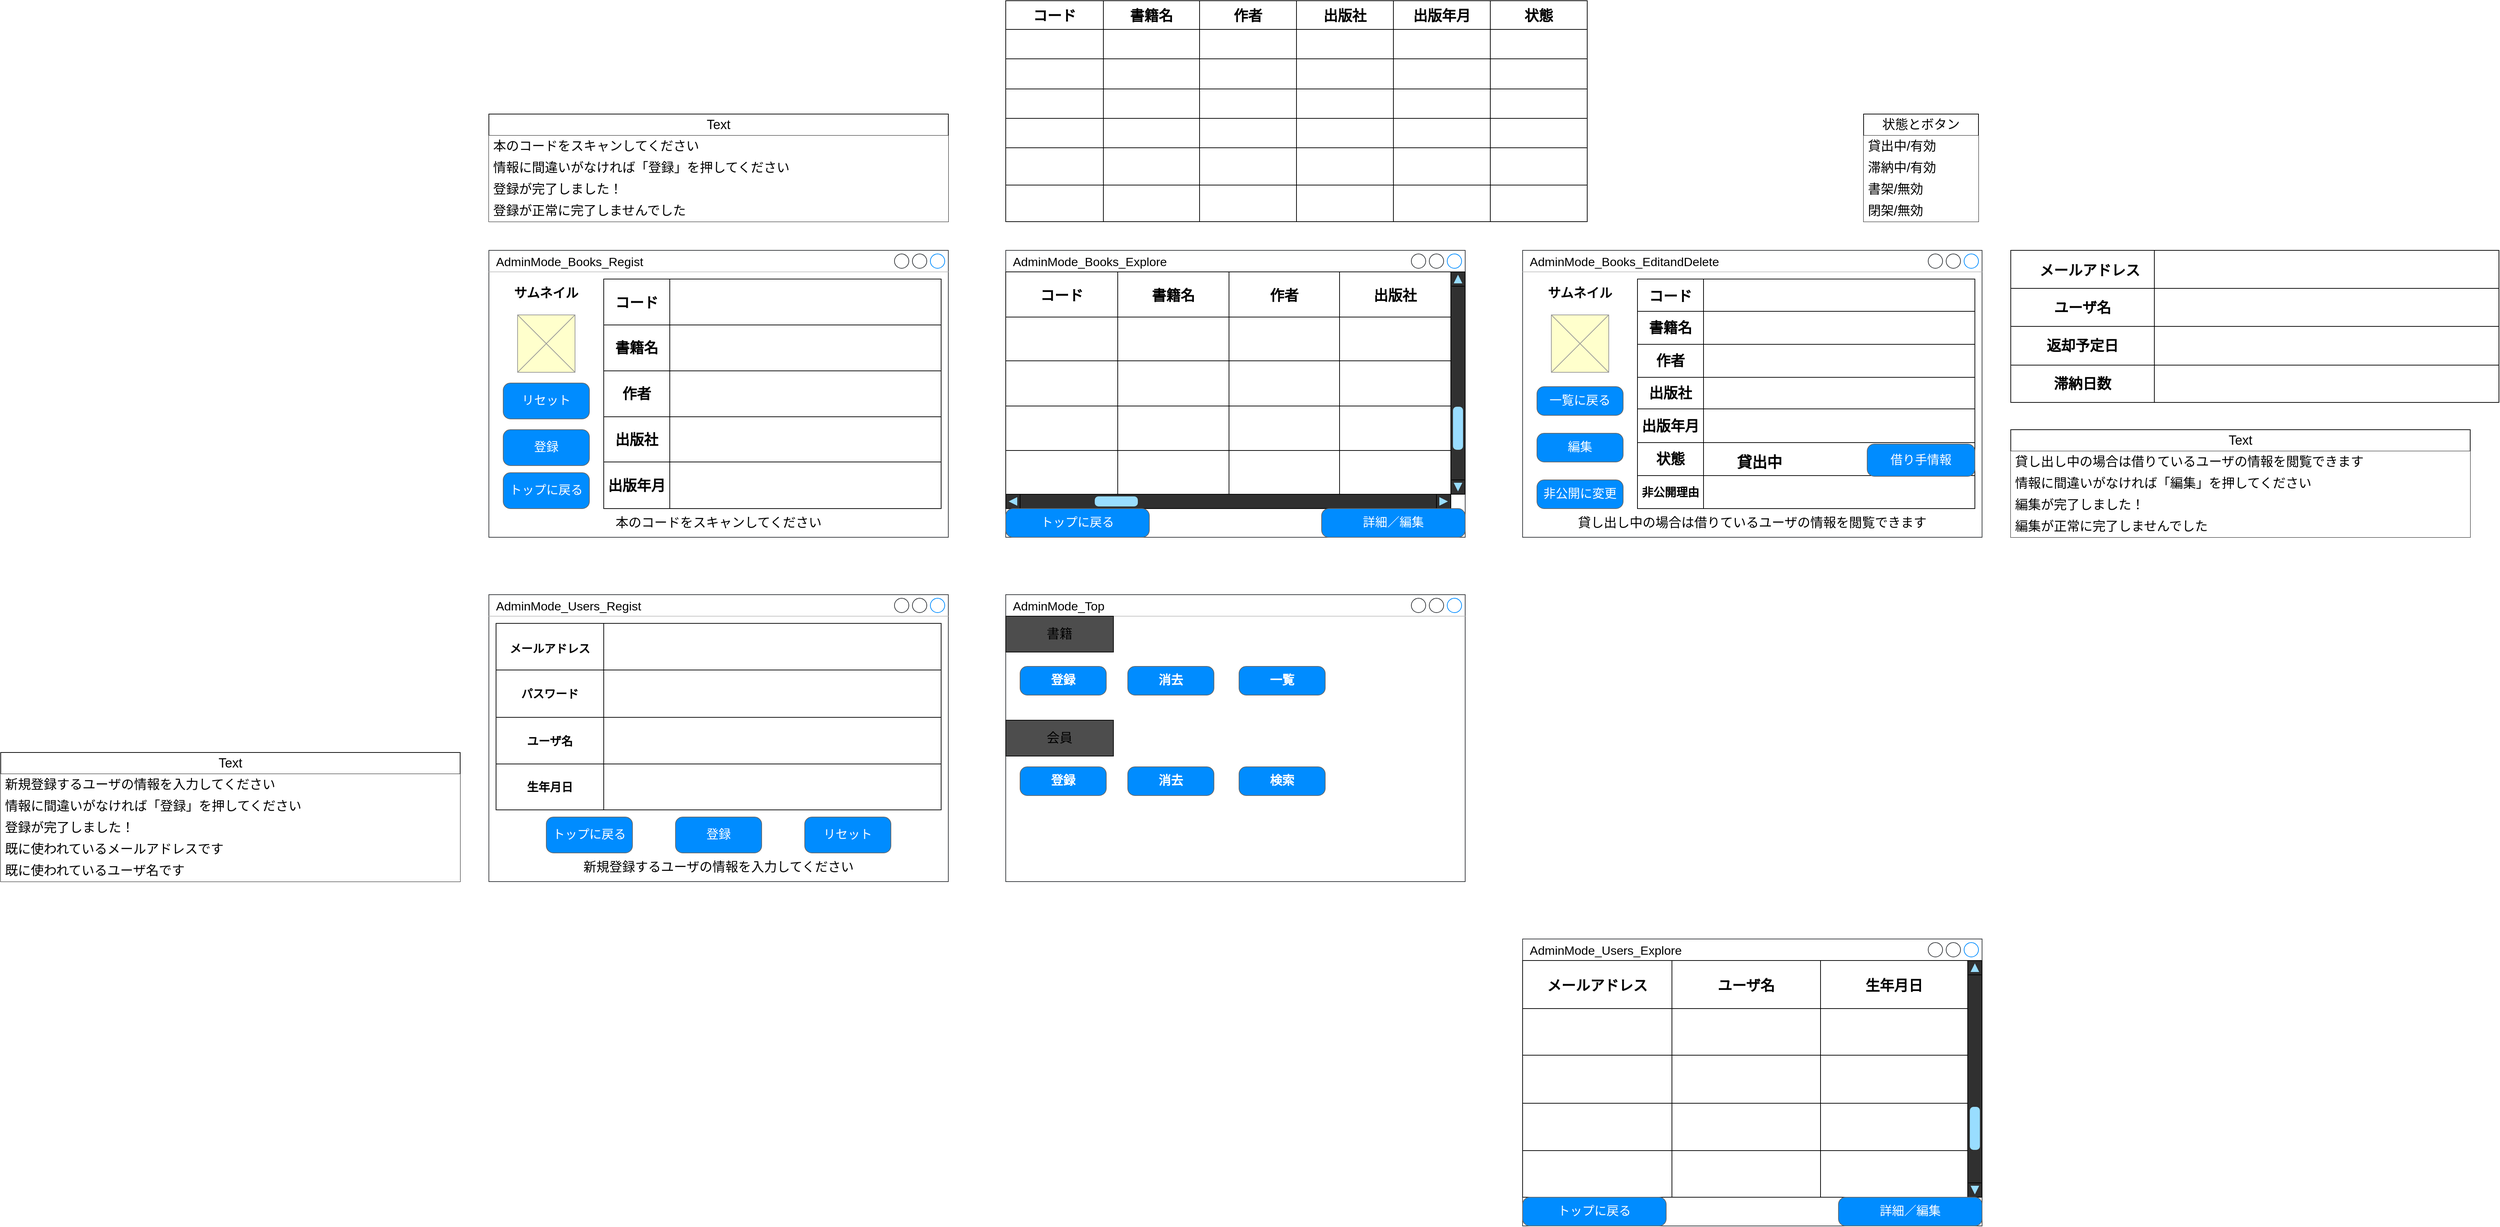 <mxfile>
    <diagram id="PXdlO3DKtGtuLPZNzNco" name="Page-1">
        <mxGraphModel dx="3713" dy="2564" grid="1" gridSize="10" guides="1" tooltips="1" connect="1" arrows="1" fold="1" page="1" pageScale="1" pageWidth="850" pageHeight="1100" math="0" shadow="0">
            <root>
                <mxCell id="0"/>
                <mxCell id="1" parent="0"/>
                <mxCell id="2" value="&lt;font color=&quot;#000000&quot;&gt;AdminMode_Top&lt;/font&gt;" style="strokeWidth=1;shadow=0;dashed=0;align=center;html=1;shape=mxgraph.mockup.containers.window;align=left;verticalAlign=top;spacingLeft=8;strokeColor2=#008cff;strokeColor3=#c4c4c4;mainText=;fontSize=17;labelBackgroundColor=none;fillColor=#FFFFFF;strokeColor=#36393d;" parent="1" vertex="1">
                    <mxGeometry x="40" y="80" width="640" height="400" as="geometry"/>
                </mxCell>
                <mxCell id="8" value="&lt;font style=&quot;font-size: 18px;&quot;&gt;書籍&lt;/font&gt;" style="rounded=0;whiteSpace=wrap;html=1;fillColor=#4D4D4D;" parent="1" vertex="1">
                    <mxGeometry x="40" y="110" width="150" height="50" as="geometry"/>
                </mxCell>
                <mxCell id="9" value="一覧" style="strokeWidth=1;shadow=0;dashed=0;align=center;html=1;shape=mxgraph.mockup.buttons.button;strokeColor=#666666;fontColor=#ffffff;mainText=;buttonStyle=round;fontSize=17;fontStyle=1;fillColor=#008cff;whiteSpace=wrap;" parent="1" vertex="1">
                    <mxGeometry x="365" y="180" width="120" height="40" as="geometry"/>
                </mxCell>
                <mxCell id="12" value="&lt;font style=&quot;font-size: 18px;&quot;&gt;会員&lt;/font&gt;" style="rounded=0;whiteSpace=wrap;html=1;fillColor=#4D4D4D;" parent="1" vertex="1">
                    <mxGeometry x="40" y="255" width="150" height="50" as="geometry"/>
                </mxCell>
                <mxCell id="14" value="消去" style="strokeWidth=1;shadow=0;dashed=0;align=center;html=1;shape=mxgraph.mockup.buttons.button;strokeColor=#666666;fontColor=#ffffff;mainText=;buttonStyle=round;fontSize=17;fontStyle=1;fillColor=#008cff;whiteSpace=wrap;" parent="1" vertex="1">
                    <mxGeometry x="210" y="320" width="120" height="40" as="geometry"/>
                </mxCell>
                <mxCell id="15" value="登録" style="strokeWidth=1;shadow=0;dashed=0;align=center;html=1;shape=mxgraph.mockup.buttons.button;strokeColor=#666666;fontColor=#ffffff;mainText=;buttonStyle=round;fontSize=17;fontStyle=1;fillColor=#008cff;whiteSpace=wrap;" parent="1" vertex="1">
                    <mxGeometry x="60" y="320" width="120" height="40" as="geometry"/>
                </mxCell>
                <mxCell id="16" value="検索" style="strokeWidth=1;shadow=0;dashed=0;align=center;html=1;shape=mxgraph.mockup.buttons.button;strokeColor=#666666;fontColor=#ffffff;mainText=;buttonStyle=round;fontSize=17;fontStyle=1;fillColor=#008cff;whiteSpace=wrap;" parent="1" vertex="1">
                    <mxGeometry x="365" y="320" width="120" height="40" as="geometry"/>
                </mxCell>
                <mxCell id="18" value="登録" style="strokeWidth=1;shadow=0;dashed=0;align=center;html=1;shape=mxgraph.mockup.buttons.button;strokeColor=#666666;fontColor=#ffffff;mainText=;buttonStyle=round;fontSize=17;fontStyle=1;fillColor=#008cff;whiteSpace=wrap;" parent="1" vertex="1">
                    <mxGeometry x="60" y="180" width="120" height="40" as="geometry"/>
                </mxCell>
                <mxCell id="19" value="消去" style="strokeWidth=1;shadow=0;dashed=0;align=center;html=1;shape=mxgraph.mockup.buttons.button;strokeColor=#666666;fontColor=#ffffff;mainText=;buttonStyle=round;fontSize=17;fontStyle=1;fillColor=#008cff;whiteSpace=wrap;" parent="1" vertex="1">
                    <mxGeometry x="210" y="180" width="120" height="40" as="geometry"/>
                </mxCell>
                <mxCell id="20" value="&lt;font color=&quot;#000000&quot;&gt;AdminMode_Books_Regist&lt;/font&gt;" style="strokeWidth=1;shadow=0;dashed=0;align=center;html=1;shape=mxgraph.mockup.containers.window;align=left;verticalAlign=top;spacingLeft=8;strokeColor2=#008cff;strokeColor3=#c4c4c4;mainText=;fontSize=17;labelBackgroundColor=none;fillColor=#FFFFFF;strokeColor=#36393d;" parent="1" vertex="1">
                    <mxGeometry x="-680" y="-400" width="640" height="400" as="geometry"/>
                </mxCell>
                <mxCell id="21" value="" style="shape=table;html=1;whiteSpace=wrap;startSize=0;container=1;collapsible=0;childLayout=tableLayout;fontSize=18;fontColor=#000000;fillColor=#FFFFFF;strokeColor=#000000;" parent="1" vertex="1">
                    <mxGeometry x="-520" y="-360" width="470" height="320" as="geometry"/>
                </mxCell>
                <mxCell id="53" style="shape=tableRow;horizontal=0;startSize=0;swimlaneHead=0;swimlaneBody=0;top=0;left=0;bottom=0;right=0;collapsible=0;dropTarget=0;fillColor=none;points=[[0,0.5],[1,0.5]];portConstraint=eastwest;fontSize=18;fontColor=#000000;" parent="21" vertex="1">
                    <mxGeometry width="470" height="64" as="geometry"/>
                </mxCell>
                <mxCell id="54" value="コード" style="shape=partialRectangle;html=1;whiteSpace=wrap;connectable=0;fillColor=none;top=0;left=0;bottom=0;right=0;overflow=hidden;fontSize=20;fontColor=#000000;fontStyle=1" parent="53" vertex="1">
                    <mxGeometry width="92" height="64" as="geometry">
                        <mxRectangle width="92" height="64" as="alternateBounds"/>
                    </mxGeometry>
                </mxCell>
                <mxCell id="55" style="shape=partialRectangle;html=1;whiteSpace=wrap;connectable=0;fillColor=none;top=0;left=0;bottom=0;right=0;overflow=hidden;fontSize=18;fontColor=#000000;" parent="53" vertex="1">
                    <mxGeometry x="92" width="378" height="64" as="geometry">
                        <mxRectangle width="378" height="64" as="alternateBounds"/>
                    </mxGeometry>
                </mxCell>
                <mxCell id="48" style="shape=tableRow;horizontal=0;startSize=0;swimlaneHead=0;swimlaneBody=0;top=0;left=0;bottom=0;right=0;collapsible=0;dropTarget=0;fillColor=none;points=[[0,0.5],[1,0.5]];portConstraint=eastwest;fontSize=18;fontColor=#000000;" parent="21" vertex="1">
                    <mxGeometry y="64" width="470" height="64" as="geometry"/>
                </mxCell>
                <mxCell id="49" value="&lt;font style=&quot;font-size: 20px;&quot;&gt;&lt;b&gt;書籍名&lt;/b&gt;&lt;/font&gt;" style="shape=partialRectangle;html=1;whiteSpace=wrap;connectable=0;fillColor=none;top=0;left=0;bottom=0;right=0;overflow=hidden;fontSize=18;fontColor=#000000;" parent="48" vertex="1">
                    <mxGeometry width="92" height="64" as="geometry">
                        <mxRectangle width="92" height="64" as="alternateBounds"/>
                    </mxGeometry>
                </mxCell>
                <mxCell id="50" style="shape=partialRectangle;html=1;whiteSpace=wrap;connectable=0;fillColor=none;top=0;left=0;bottom=0;right=0;overflow=hidden;fontSize=18;fontColor=#000000;" parent="48" vertex="1">
                    <mxGeometry x="92" width="378" height="64" as="geometry">
                        <mxRectangle width="378" height="64" as="alternateBounds"/>
                    </mxGeometry>
                </mxCell>
                <mxCell id="40" style="shape=tableRow;horizontal=0;startSize=0;swimlaneHead=0;swimlaneBody=0;top=0;left=0;bottom=0;right=0;collapsible=0;dropTarget=0;fillColor=none;points=[[0,0.5],[1,0.5]];portConstraint=eastwest;fontSize=18;fontColor=#000000;" parent="21" vertex="1">
                    <mxGeometry y="128" width="470" height="64" as="geometry"/>
                </mxCell>
                <mxCell id="41" value="&lt;font style=&quot;font-size: 20px;&quot;&gt;&lt;b&gt;作者&lt;/b&gt;&lt;/font&gt;" style="shape=partialRectangle;html=1;whiteSpace=wrap;connectable=0;fillColor=none;top=0;left=0;bottom=0;right=0;overflow=hidden;fontSize=18;fontColor=#000000;" parent="40" vertex="1">
                    <mxGeometry width="92" height="64" as="geometry">
                        <mxRectangle width="92" height="64" as="alternateBounds"/>
                    </mxGeometry>
                </mxCell>
                <mxCell id="42" style="shape=partialRectangle;html=1;whiteSpace=wrap;connectable=0;fillColor=none;top=0;left=0;bottom=0;right=0;overflow=hidden;fontSize=18;fontColor=#000000;" parent="40" vertex="1">
                    <mxGeometry x="92" width="378" height="64" as="geometry">
                        <mxRectangle width="378" height="64" as="alternateBounds"/>
                    </mxGeometry>
                </mxCell>
                <mxCell id="22" value="" style="shape=tableRow;horizontal=0;startSize=0;swimlaneHead=0;swimlaneBody=0;top=0;left=0;bottom=0;right=0;collapsible=0;dropTarget=0;fillColor=none;points=[[0,0.5],[1,0.5]];portConstraint=eastwest;fontSize=18;fontColor=#000000;" parent="21" vertex="1">
                    <mxGeometry y="192" width="470" height="63" as="geometry"/>
                </mxCell>
                <mxCell id="37" value="&lt;font style=&quot;font-size: 20px;&quot;&gt;&lt;b&gt;出版社&lt;/b&gt;&lt;/font&gt;" style="shape=partialRectangle;html=1;whiteSpace=wrap;connectable=0;fillColor=none;top=0;left=0;bottom=0;right=0;overflow=hidden;fontSize=18;fontColor=#000000;" parent="22" vertex="1">
                    <mxGeometry width="92" height="63" as="geometry">
                        <mxRectangle width="92" height="63" as="alternateBounds"/>
                    </mxGeometry>
                </mxCell>
                <mxCell id="23" value="" style="shape=partialRectangle;html=1;whiteSpace=wrap;connectable=0;fillColor=none;top=0;left=0;bottom=0;right=0;overflow=hidden;fontSize=18;fontColor=#000000;" parent="22" vertex="1">
                    <mxGeometry x="92" width="378" height="63" as="geometry">
                        <mxRectangle width="378" height="63" as="alternateBounds"/>
                    </mxGeometry>
                </mxCell>
                <mxCell id="26" value="" style="shape=tableRow;horizontal=0;startSize=0;swimlaneHead=0;swimlaneBody=0;top=0;left=0;bottom=0;right=0;collapsible=0;dropTarget=0;fillColor=none;points=[[0,0.5],[1,0.5]];portConstraint=eastwest;fontSize=18;fontColor=#000000;" parent="21" vertex="1">
                    <mxGeometry y="255" width="470" height="65" as="geometry"/>
                </mxCell>
                <mxCell id="38" value="&lt;font style=&quot;font-size: 20px;&quot;&gt;&lt;b&gt;出版年月&lt;/b&gt;&lt;/font&gt;" style="shape=partialRectangle;html=1;whiteSpace=wrap;connectable=0;fillColor=none;top=0;left=0;bottom=0;right=0;overflow=hidden;fontSize=18;fontColor=#000000;" parent="26" vertex="1">
                    <mxGeometry width="92" height="65" as="geometry">
                        <mxRectangle width="92" height="65" as="alternateBounds"/>
                    </mxGeometry>
                </mxCell>
                <mxCell id="27" value="" style="shape=partialRectangle;html=1;whiteSpace=wrap;connectable=0;fillColor=none;top=0;left=0;bottom=0;right=0;overflow=hidden;fontSize=18;fontColor=#000000;" parent="26" vertex="1">
                    <mxGeometry x="92" width="378" height="65" as="geometry">
                        <mxRectangle width="378" height="65" as="alternateBounds"/>
                    </mxGeometry>
                </mxCell>
                <mxCell id="43" value="本のコードをスキャンしてください" style="text;html=1;strokeColor=none;fillColor=none;align=center;verticalAlign=middle;whiteSpace=wrap;rounded=0;fontSize=18;fontColor=#000000;" parent="1" vertex="1">
                    <mxGeometry x="-680" y="-40" width="640" height="40" as="geometry"/>
                </mxCell>
                <mxCell id="44" value="Text" style="swimlane;fontStyle=0;childLayout=stackLayout;horizontal=1;startSize=30;horizontalStack=0;resizeParent=1;resizeParentMax=0;resizeLast=0;collapsible=1;marginBottom=0;whiteSpace=wrap;html=1;fontSize=18;fontColor=#000000;fillColor=#FFFFFF;" parent="1" vertex="1">
                    <mxGeometry x="-680" y="-590" width="640" height="150" as="geometry"/>
                </mxCell>
                <mxCell id="45" value="本のコードをスキャンしてください" style="text;strokeColor=none;fillColor=#FFFFFF;align=left;verticalAlign=middle;spacingLeft=4;spacingRight=4;overflow=hidden;points=[[0,0.5],[1,0.5]];portConstraint=eastwest;rotatable=0;whiteSpace=wrap;html=1;fontSize=18;fontColor=#000000;" parent="44" vertex="1">
                    <mxGeometry y="30" width="640" height="30" as="geometry"/>
                </mxCell>
                <mxCell id="46" value="情報に間違いがなければ「登録」を押してください" style="text;strokeColor=none;fillColor=#FFFFFF;align=left;verticalAlign=middle;spacingLeft=4;spacingRight=4;overflow=hidden;points=[[0,0.5],[1,0.5]];portConstraint=eastwest;rotatable=0;whiteSpace=wrap;html=1;fontSize=18;fontColor=#000000;" parent="44" vertex="1">
                    <mxGeometry y="60" width="640" height="30" as="geometry"/>
                </mxCell>
                <mxCell id="47" value="登録が完了しました！" style="text;strokeColor=none;fillColor=#FFFFFF;align=left;verticalAlign=middle;spacingLeft=4;spacingRight=4;overflow=hidden;points=[[0,0.5],[1,0.5]];portConstraint=eastwest;rotatable=0;whiteSpace=wrap;html=1;fontSize=18;fontColor=#000000;" parent="44" vertex="1">
                    <mxGeometry y="90" width="640" height="30" as="geometry"/>
                </mxCell>
                <mxCell id="251" value="登録が正常に完了しませんでした" style="text;strokeColor=none;fillColor=#FFFFFF;align=left;verticalAlign=middle;spacingLeft=4;spacingRight=4;overflow=hidden;points=[[0,0.5],[1,0.5]];portConstraint=eastwest;rotatable=0;whiteSpace=wrap;html=1;fontSize=18;fontColor=#000000;" parent="44" vertex="1">
                    <mxGeometry y="120" width="640" height="30" as="geometry"/>
                </mxCell>
                <mxCell id="51" value="" style="verticalLabelPosition=bottom;shadow=0;dashed=0;align=center;html=1;verticalAlign=top;strokeWidth=1;shape=mxgraph.mockup.graphics.simpleIcon;strokeColor=#999999;fontSize=20;fontColor=#000000;fillColor=#FFFFCC;" parent="1" vertex="1">
                    <mxGeometry x="-640" y="-310" width="80" height="80" as="geometry"/>
                </mxCell>
                <mxCell id="52" value="サムネイル" style="text;html=1;strokeColor=none;fillColor=none;align=center;verticalAlign=middle;whiteSpace=wrap;rounded=0;fontSize=18;fontColor=#000000;fontStyle=1" parent="1" vertex="1">
                    <mxGeometry x="-670" y="-360" width="140" height="40" as="geometry"/>
                </mxCell>
                <mxCell id="58" value="登録" style="strokeWidth=1;shadow=0;dashed=0;align=center;html=1;shape=mxgraph.mockup.buttons.button;strokeColor=#666666;fontColor=#ffffff;mainText=;buttonStyle=round;fontSize=17;fontStyle=0;fillColor=#008cff;whiteSpace=wrap;" parent="1" vertex="1">
                    <mxGeometry x="-660" y="-150" width="120" height="50" as="geometry"/>
                </mxCell>
                <mxCell id="59" value="トップに戻る" style="strokeWidth=1;shadow=0;dashed=0;align=center;html=1;shape=mxgraph.mockup.buttons.button;strokeColor=#666666;fontColor=#ffffff;mainText=;buttonStyle=round;fontSize=17;fontStyle=0;fillColor=#008cff;whiteSpace=wrap;" parent="1" vertex="1">
                    <mxGeometry x="-660" y="-90" width="120" height="50" as="geometry"/>
                </mxCell>
                <mxCell id="60" value="&lt;font color=&quot;#000000&quot;&gt;AdminMode_Books_Explore&lt;/font&gt;" style="strokeWidth=1;shadow=0;dashed=0;align=center;html=1;shape=mxgraph.mockup.containers.window;align=left;verticalAlign=top;spacingLeft=8;strokeColor2=#008cff;strokeColor3=#c4c4c4;mainText=;fontSize=17;labelBackgroundColor=none;fillColor=#FFFFFF;strokeColor=#36393d;" parent="1" vertex="1">
                    <mxGeometry x="40" y="-400" width="640" height="400" as="geometry"/>
                </mxCell>
                <mxCell id="61" value="&lt;font color=&quot;#000000&quot;&gt;AdminMode_Books_EditandDelete&lt;/font&gt;" style="strokeWidth=1;shadow=0;dashed=0;align=center;html=1;shape=mxgraph.mockup.containers.window;align=left;verticalAlign=top;spacingLeft=8;strokeColor2=#008cff;strokeColor3=#c4c4c4;mainText=;fontSize=17;labelBackgroundColor=none;fillColor=#FFFFFF;strokeColor=#36393d;" parent="1" vertex="1">
                    <mxGeometry x="760" y="-400" width="640" height="400" as="geometry"/>
                </mxCell>
                <mxCell id="62" value="" style="shape=table;html=1;whiteSpace=wrap;startSize=0;container=1;collapsible=0;childLayout=tableLayout;fontSize=18;fontColor=#000000;fillColor=#FFFFFF;strokeColor=#000000;" parent="1" vertex="1">
                    <mxGeometry x="920" y="-360" width="470" height="320" as="geometry"/>
                </mxCell>
                <mxCell id="63" style="shape=tableRow;horizontal=0;startSize=0;swimlaneHead=0;swimlaneBody=0;top=0;left=0;bottom=0;right=0;collapsible=0;dropTarget=0;fillColor=none;points=[[0,0.5],[1,0.5]];portConstraint=eastwest;fontSize=18;fontColor=#000000;" parent="62" vertex="1">
                    <mxGeometry width="470" height="45" as="geometry"/>
                </mxCell>
                <mxCell id="64" value="コード" style="shape=partialRectangle;html=1;whiteSpace=wrap;connectable=0;fillColor=none;top=0;left=0;bottom=0;right=0;overflow=hidden;fontSize=20;fontColor=#000000;fontStyle=1" parent="63" vertex="1">
                    <mxGeometry width="92" height="45" as="geometry">
                        <mxRectangle width="92" height="45" as="alternateBounds"/>
                    </mxGeometry>
                </mxCell>
                <mxCell id="65" style="shape=partialRectangle;html=1;whiteSpace=wrap;connectable=0;fillColor=none;top=0;left=0;bottom=0;right=0;overflow=hidden;fontSize=18;fontColor=#000000;" parent="63" vertex="1">
                    <mxGeometry x="92" width="378" height="45" as="geometry">
                        <mxRectangle width="378" height="45" as="alternateBounds"/>
                    </mxGeometry>
                </mxCell>
                <mxCell id="66" style="shape=tableRow;horizontal=0;startSize=0;swimlaneHead=0;swimlaneBody=0;top=0;left=0;bottom=0;right=0;collapsible=0;dropTarget=0;fillColor=none;points=[[0,0.5],[1,0.5]];portConstraint=eastwest;fontSize=18;fontColor=#000000;" parent="62" vertex="1">
                    <mxGeometry y="45" width="470" height="46" as="geometry"/>
                </mxCell>
                <mxCell id="67" value="&lt;font style=&quot;font-size: 20px;&quot;&gt;&lt;b&gt;書籍名&lt;/b&gt;&lt;/font&gt;" style="shape=partialRectangle;html=1;whiteSpace=wrap;connectable=0;fillColor=none;top=0;left=0;bottom=0;right=0;overflow=hidden;fontSize=18;fontColor=#000000;" parent="66" vertex="1">
                    <mxGeometry width="92" height="46" as="geometry">
                        <mxRectangle width="92" height="46" as="alternateBounds"/>
                    </mxGeometry>
                </mxCell>
                <mxCell id="68" style="shape=partialRectangle;html=1;whiteSpace=wrap;connectable=0;fillColor=none;top=0;left=0;bottom=0;right=0;overflow=hidden;fontSize=18;fontColor=#000000;" parent="66" vertex="1">
                    <mxGeometry x="92" width="378" height="46" as="geometry">
                        <mxRectangle width="378" height="46" as="alternateBounds"/>
                    </mxGeometry>
                </mxCell>
                <mxCell id="69" style="shape=tableRow;horizontal=0;startSize=0;swimlaneHead=0;swimlaneBody=0;top=0;left=0;bottom=0;right=0;collapsible=0;dropTarget=0;fillColor=none;points=[[0,0.5],[1,0.5]];portConstraint=eastwest;fontSize=18;fontColor=#000000;" parent="62" vertex="1">
                    <mxGeometry y="91" width="470" height="46" as="geometry"/>
                </mxCell>
                <mxCell id="70" value="&lt;font style=&quot;font-size: 20px;&quot;&gt;&lt;b&gt;作者&lt;/b&gt;&lt;/font&gt;" style="shape=partialRectangle;html=1;whiteSpace=wrap;connectable=0;fillColor=none;top=0;left=0;bottom=0;right=0;overflow=hidden;fontSize=18;fontColor=#000000;" parent="69" vertex="1">
                    <mxGeometry width="92" height="46" as="geometry">
                        <mxRectangle width="92" height="46" as="alternateBounds"/>
                    </mxGeometry>
                </mxCell>
                <mxCell id="71" style="shape=partialRectangle;html=1;whiteSpace=wrap;connectable=0;fillColor=none;top=0;left=0;bottom=0;right=0;overflow=hidden;fontSize=18;fontColor=#000000;" parent="69" vertex="1">
                    <mxGeometry x="92" width="378" height="46" as="geometry">
                        <mxRectangle width="378" height="46" as="alternateBounds"/>
                    </mxGeometry>
                </mxCell>
                <mxCell id="72" value="" style="shape=tableRow;horizontal=0;startSize=0;swimlaneHead=0;swimlaneBody=0;top=0;left=0;bottom=0;right=0;collapsible=0;dropTarget=0;fillColor=none;points=[[0,0.5],[1,0.5]];portConstraint=eastwest;fontSize=18;fontColor=#000000;" parent="62" vertex="1">
                    <mxGeometry y="137" width="470" height="44" as="geometry"/>
                </mxCell>
                <mxCell id="73" value="&lt;font style=&quot;font-size: 20px;&quot;&gt;&lt;b&gt;出版社&lt;/b&gt;&lt;/font&gt;" style="shape=partialRectangle;html=1;whiteSpace=wrap;connectable=0;fillColor=none;top=0;left=0;bottom=0;right=0;overflow=hidden;fontSize=18;fontColor=#000000;" parent="72" vertex="1">
                    <mxGeometry width="92" height="44" as="geometry">
                        <mxRectangle width="92" height="44" as="alternateBounds"/>
                    </mxGeometry>
                </mxCell>
                <mxCell id="74" value="" style="shape=partialRectangle;html=1;whiteSpace=wrap;connectable=0;fillColor=none;top=0;left=0;bottom=0;right=0;overflow=hidden;fontSize=18;fontColor=#000000;" parent="72" vertex="1">
                    <mxGeometry x="92" width="378" height="44" as="geometry">
                        <mxRectangle width="378" height="44" as="alternateBounds"/>
                    </mxGeometry>
                </mxCell>
                <mxCell id="75" value="" style="shape=tableRow;horizontal=0;startSize=0;swimlaneHead=0;swimlaneBody=0;top=0;left=0;bottom=0;right=0;collapsible=0;dropTarget=0;fillColor=none;points=[[0,0.5],[1,0.5]];portConstraint=eastwest;fontSize=18;fontColor=#000000;" parent="62" vertex="1">
                    <mxGeometry y="181" width="470" height="47" as="geometry"/>
                </mxCell>
                <mxCell id="76" value="&lt;font style=&quot;font-size: 20px;&quot;&gt;&lt;b&gt;出版年月&lt;/b&gt;&lt;/font&gt;" style="shape=partialRectangle;html=1;whiteSpace=wrap;connectable=0;fillColor=none;top=0;left=0;bottom=0;right=0;overflow=hidden;fontSize=18;fontColor=#000000;" parent="75" vertex="1">
                    <mxGeometry width="92" height="47" as="geometry">
                        <mxRectangle width="92" height="47" as="alternateBounds"/>
                    </mxGeometry>
                </mxCell>
                <mxCell id="77" value="" style="shape=partialRectangle;html=1;whiteSpace=wrap;connectable=0;fillColor=none;top=0;left=0;bottom=0;right=0;overflow=hidden;fontSize=18;fontColor=#000000;" parent="75" vertex="1">
                    <mxGeometry x="92" width="378" height="47" as="geometry">
                        <mxRectangle width="378" height="47" as="alternateBounds"/>
                    </mxGeometry>
                </mxCell>
                <mxCell id="248" style="shape=tableRow;horizontal=0;startSize=0;swimlaneHead=0;swimlaneBody=0;top=0;left=0;bottom=0;right=0;collapsible=0;dropTarget=0;fillColor=none;points=[[0,0.5],[1,0.5]];portConstraint=eastwest;fontSize=18;fontColor=#000000;" parent="62" vertex="1">
                    <mxGeometry y="228" width="470" height="46" as="geometry"/>
                </mxCell>
                <mxCell id="249" value="&lt;b&gt;&lt;font style=&quot;font-size: 20px;&quot;&gt;状態&lt;/font&gt;&lt;/b&gt;" style="shape=partialRectangle;html=1;whiteSpace=wrap;connectable=0;fillColor=none;top=0;left=0;bottom=0;right=0;overflow=hidden;fontSize=18;fontColor=#000000;" parent="248" vertex="1">
                    <mxGeometry width="92" height="46" as="geometry">
                        <mxRectangle width="92" height="46" as="alternateBounds"/>
                    </mxGeometry>
                </mxCell>
                <mxCell id="250" style="shape=partialRectangle;html=1;whiteSpace=wrap;connectable=0;fillColor=none;top=0;left=0;bottom=0;right=0;overflow=hidden;fontSize=18;fontColor=#000000;" parent="248" vertex="1">
                    <mxGeometry x="92" width="378" height="46" as="geometry">
                        <mxRectangle width="378" height="46" as="alternateBounds"/>
                    </mxGeometry>
                </mxCell>
                <mxCell id="349" style="shape=tableRow;horizontal=0;startSize=0;swimlaneHead=0;swimlaneBody=0;top=0;left=0;bottom=0;right=0;collapsible=0;dropTarget=0;fillColor=none;points=[[0,0.5],[1,0.5]];portConstraint=eastwest;fontSize=18;fontColor=#000000;" vertex="1" parent="62">
                    <mxGeometry y="274" width="470" height="46" as="geometry"/>
                </mxCell>
                <mxCell id="350" value="&lt;span style=&quot;font-size: 16px;&quot;&gt;非公開理由&lt;/span&gt;" style="shape=partialRectangle;html=1;whiteSpace=wrap;connectable=0;fillColor=none;top=0;left=0;bottom=0;right=0;overflow=hidden;fontSize=16;fontColor=#000000;fontStyle=1" vertex="1" parent="349">
                    <mxGeometry width="92" height="46" as="geometry">
                        <mxRectangle width="92" height="46" as="alternateBounds"/>
                    </mxGeometry>
                </mxCell>
                <mxCell id="351" style="shape=partialRectangle;html=1;whiteSpace=wrap;connectable=0;fillColor=none;top=0;left=0;bottom=0;right=0;overflow=hidden;fontSize=18;fontColor=#000000;" vertex="1" parent="349">
                    <mxGeometry x="92" width="378" height="46" as="geometry">
                        <mxRectangle width="378" height="46" as="alternateBounds"/>
                    </mxGeometry>
                </mxCell>
                <mxCell id="78" value="貸し出し中の場合は借りているユーザの情報を閲覧できます" style="text;html=1;strokeColor=none;fillColor=none;align=center;verticalAlign=middle;whiteSpace=wrap;rounded=0;fontSize=18;fontColor=#000000;" parent="1" vertex="1">
                    <mxGeometry x="760" y="-40" width="640" height="40" as="geometry"/>
                </mxCell>
                <mxCell id="79" value="" style="verticalLabelPosition=bottom;shadow=0;dashed=0;align=center;html=1;verticalAlign=top;strokeWidth=1;shape=mxgraph.mockup.graphics.simpleIcon;strokeColor=#999999;fontSize=20;fontColor=#000000;fillColor=#FFFFCC;" parent="1" vertex="1">
                    <mxGeometry x="800" y="-310" width="80" height="80" as="geometry"/>
                </mxCell>
                <mxCell id="80" value="サムネイル" style="text;html=1;strokeColor=none;fillColor=none;align=center;verticalAlign=middle;whiteSpace=wrap;rounded=0;fontSize=18;fontColor=#000000;fontStyle=1" parent="1" vertex="1">
                    <mxGeometry x="770" y="-360" width="140" height="40" as="geometry"/>
                </mxCell>
                <mxCell id="81" value="一覧に戻る" style="strokeWidth=1;shadow=0;dashed=0;align=center;html=1;shape=mxgraph.mockup.buttons.button;strokeColor=#666666;fontColor=#ffffff;mainText=;buttonStyle=round;fontSize=17;fontStyle=0;fillColor=#008cff;whiteSpace=wrap;" parent="1" vertex="1">
                    <mxGeometry x="780" y="-210" width="120" height="40" as="geometry"/>
                </mxCell>
                <mxCell id="82" value="非公開に変更" style="strokeWidth=1;shadow=0;dashed=0;align=center;html=1;shape=mxgraph.mockup.buttons.button;strokeColor=#666666;fontColor=#ffffff;mainText=;buttonStyle=round;fontSize=17;fontStyle=0;fillColor=#008cff;whiteSpace=wrap;" parent="1" vertex="1">
                    <mxGeometry x="780" y="-80" width="120" height="40" as="geometry"/>
                </mxCell>
                <mxCell id="83" value="" style="verticalLabelPosition=bottom;shadow=0;dashed=0;align=center;html=1;verticalAlign=top;strokeWidth=1;shape=mxgraph.mockup.navigation.scrollBar;strokeColor=#000000;barPos=20;fillColor2=#99ddff;strokeColor2=none;direction=north;fontSize=20;fontColor=#000000;fillColor=#303030;" parent="1" vertex="1">
                    <mxGeometry x="660" y="-370" width="20" height="310" as="geometry"/>
                </mxCell>
                <mxCell id="85" value="" style="verticalLabelPosition=bottom;shadow=0;dashed=0;align=center;html=1;verticalAlign=top;strokeWidth=1;shape=mxgraph.mockup.navigation.scrollBar;strokeColor=#000000;barPos=20;fillColor2=#99ddff;strokeColor2=none;fontSize=20;fontColor=#000000;fillColor=#303030;" parent="1" vertex="1">
                    <mxGeometry x="40" y="-60" width="620" height="20" as="geometry"/>
                </mxCell>
                <mxCell id="86" value="" style="shape=table;html=1;whiteSpace=wrap;startSize=0;container=1;collapsible=0;childLayout=tableLayout;fontSize=20;fontColor=#000000;fillColor=#FFFFFF;strokeColor=#000000;" parent="1" vertex="1">
                    <mxGeometry x="40" y="-370" width="620" height="310" as="geometry"/>
                </mxCell>
                <mxCell id="116" style="shape=tableRow;horizontal=0;startSize=0;swimlaneHead=0;swimlaneBody=0;top=0;left=0;bottom=0;right=0;collapsible=0;dropTarget=0;fillColor=none;points=[[0,0.5],[1,0.5]];portConstraint=eastwest;fontSize=20;fontColor=#000000;" parent="86" vertex="1">
                    <mxGeometry width="620" height="63" as="geometry"/>
                </mxCell>
                <mxCell id="117" value="&lt;b&gt;コード&lt;/b&gt;" style="shape=partialRectangle;html=1;whiteSpace=wrap;connectable=0;fillColor=none;top=0;left=0;bottom=0;right=0;overflow=hidden;fontSize=20;fontColor=#000000;strokeColor=#000000;" parent="116" vertex="1">
                    <mxGeometry width="156" height="63" as="geometry">
                        <mxRectangle width="156" height="63" as="alternateBounds"/>
                    </mxGeometry>
                </mxCell>
                <mxCell id="118" value="&lt;b&gt;書籍名&lt;/b&gt;" style="shape=partialRectangle;html=1;whiteSpace=wrap;connectable=0;fillColor=none;top=0;left=0;bottom=0;right=0;overflow=hidden;fontSize=20;fontColor=#000000;strokeColor=#000000;" parent="116" vertex="1">
                    <mxGeometry x="156" width="155" height="63" as="geometry">
                        <mxRectangle width="155" height="63" as="alternateBounds"/>
                    </mxGeometry>
                </mxCell>
                <mxCell id="148" value="&lt;b&gt;作者&lt;/b&gt;" style="shape=partialRectangle;html=1;whiteSpace=wrap;connectable=0;fillColor=none;top=0;left=0;bottom=0;right=0;overflow=hidden;fontSize=20;fontColor=#000000;strokeColor=#000000;" parent="116" vertex="1">
                    <mxGeometry x="311" width="154" height="63" as="geometry">
                        <mxRectangle width="154" height="63" as="alternateBounds"/>
                    </mxGeometry>
                </mxCell>
                <mxCell id="155" value="&lt;b&gt;出版社&lt;/b&gt;" style="shape=partialRectangle;html=1;whiteSpace=wrap;connectable=0;fillColor=none;top=0;left=0;bottom=0;right=0;overflow=hidden;fontSize=20;fontColor=#000000;strokeColor=#000000;" parent="116" vertex="1">
                    <mxGeometry x="465" width="155" height="63" as="geometry">
                        <mxRectangle width="155" height="63" as="alternateBounds"/>
                    </mxGeometry>
                </mxCell>
                <mxCell id="112" style="shape=tableRow;horizontal=0;startSize=0;swimlaneHead=0;swimlaneBody=0;top=0;left=0;bottom=0;right=0;collapsible=0;dropTarget=0;fillColor=none;points=[[0,0.5],[1,0.5]];portConstraint=eastwest;fontSize=20;fontColor=#000000;" parent="86" vertex="1">
                    <mxGeometry y="63" width="620" height="61" as="geometry"/>
                </mxCell>
                <mxCell id="113" style="shape=partialRectangle;html=1;whiteSpace=wrap;connectable=0;fillColor=none;top=0;left=0;bottom=0;right=0;overflow=hidden;fontSize=20;fontColor=#000000;" parent="112" vertex="1">
                    <mxGeometry width="156" height="61" as="geometry">
                        <mxRectangle width="156" height="61" as="alternateBounds"/>
                    </mxGeometry>
                </mxCell>
                <mxCell id="114" style="shape=partialRectangle;html=1;whiteSpace=wrap;connectable=0;fillColor=none;top=0;left=0;bottom=0;right=0;overflow=hidden;fontSize=20;fontColor=#000000;" parent="112" vertex="1">
                    <mxGeometry x="156" width="155" height="61" as="geometry">
                        <mxRectangle width="155" height="61" as="alternateBounds"/>
                    </mxGeometry>
                </mxCell>
                <mxCell id="149" style="shape=partialRectangle;html=1;whiteSpace=wrap;connectable=0;fillColor=none;top=0;left=0;bottom=0;right=0;overflow=hidden;fontSize=20;fontColor=#000000;" parent="112" vertex="1">
                    <mxGeometry x="311" width="154" height="61" as="geometry">
                        <mxRectangle width="154" height="61" as="alternateBounds"/>
                    </mxGeometry>
                </mxCell>
                <mxCell id="156" style="shape=partialRectangle;html=1;whiteSpace=wrap;connectable=0;fillColor=none;top=0;left=0;bottom=0;right=0;overflow=hidden;fontSize=20;fontColor=#000000;" parent="112" vertex="1">
                    <mxGeometry x="465" width="155" height="61" as="geometry">
                        <mxRectangle width="155" height="61" as="alternateBounds"/>
                    </mxGeometry>
                </mxCell>
                <mxCell id="108" style="shape=tableRow;horizontal=0;startSize=0;swimlaneHead=0;swimlaneBody=0;top=0;left=0;bottom=0;right=0;collapsible=0;dropTarget=0;fillColor=none;points=[[0,0.5],[1,0.5]];portConstraint=eastwest;fontSize=20;fontColor=#000000;" parent="86" vertex="1">
                    <mxGeometry y="124" width="620" height="63" as="geometry"/>
                </mxCell>
                <mxCell id="109" style="shape=partialRectangle;html=1;whiteSpace=wrap;connectable=0;fillColor=none;top=0;left=0;bottom=0;right=0;overflow=hidden;fontSize=20;fontColor=#000000;" parent="108" vertex="1">
                    <mxGeometry width="156" height="63" as="geometry">
                        <mxRectangle width="156" height="63" as="alternateBounds"/>
                    </mxGeometry>
                </mxCell>
                <mxCell id="110" style="shape=partialRectangle;html=1;whiteSpace=wrap;connectable=0;fillColor=none;top=0;left=0;bottom=0;right=0;overflow=hidden;fontSize=20;fontColor=#000000;" parent="108" vertex="1">
                    <mxGeometry x="156" width="155" height="63" as="geometry">
                        <mxRectangle width="155" height="63" as="alternateBounds"/>
                    </mxGeometry>
                </mxCell>
                <mxCell id="150" style="shape=partialRectangle;html=1;whiteSpace=wrap;connectable=0;fillColor=none;top=0;left=0;bottom=0;right=0;overflow=hidden;fontSize=20;fontColor=#000000;" parent="108" vertex="1">
                    <mxGeometry x="311" width="154" height="63" as="geometry">
                        <mxRectangle width="154" height="63" as="alternateBounds"/>
                    </mxGeometry>
                </mxCell>
                <mxCell id="157" style="shape=partialRectangle;html=1;whiteSpace=wrap;connectable=0;fillColor=none;top=0;left=0;bottom=0;right=0;overflow=hidden;fontSize=20;fontColor=#000000;" parent="108" vertex="1">
                    <mxGeometry x="465" width="155" height="63" as="geometry">
                        <mxRectangle width="155" height="63" as="alternateBounds"/>
                    </mxGeometry>
                </mxCell>
                <mxCell id="104" style="shape=tableRow;horizontal=0;startSize=0;swimlaneHead=0;swimlaneBody=0;top=0;left=0;bottom=0;right=0;collapsible=0;dropTarget=0;fillColor=none;points=[[0,0.5],[1,0.5]];portConstraint=eastwest;fontSize=20;fontColor=#000000;" parent="86" vertex="1">
                    <mxGeometry y="187" width="620" height="62" as="geometry"/>
                </mxCell>
                <mxCell id="105" style="shape=partialRectangle;html=1;whiteSpace=wrap;connectable=0;fillColor=none;top=0;left=0;bottom=0;right=0;overflow=hidden;fontSize=20;fontColor=#000000;" parent="104" vertex="1">
                    <mxGeometry width="156" height="62" as="geometry">
                        <mxRectangle width="156" height="62" as="alternateBounds"/>
                    </mxGeometry>
                </mxCell>
                <mxCell id="106" style="shape=partialRectangle;html=1;whiteSpace=wrap;connectable=0;fillColor=none;top=0;left=0;bottom=0;right=0;overflow=hidden;fontSize=20;fontColor=#000000;" parent="104" vertex="1">
                    <mxGeometry x="156" width="155" height="62" as="geometry">
                        <mxRectangle width="155" height="62" as="alternateBounds"/>
                    </mxGeometry>
                </mxCell>
                <mxCell id="151" style="shape=partialRectangle;html=1;whiteSpace=wrap;connectable=0;fillColor=none;top=0;left=0;bottom=0;right=0;overflow=hidden;fontSize=20;fontColor=#000000;" parent="104" vertex="1">
                    <mxGeometry x="311" width="154" height="62" as="geometry">
                        <mxRectangle width="154" height="62" as="alternateBounds"/>
                    </mxGeometry>
                </mxCell>
                <mxCell id="158" style="shape=partialRectangle;html=1;whiteSpace=wrap;connectable=0;fillColor=none;top=0;left=0;bottom=0;right=0;overflow=hidden;fontSize=20;fontColor=#000000;" parent="104" vertex="1">
                    <mxGeometry x="465" width="155" height="62" as="geometry">
                        <mxRectangle width="155" height="62" as="alternateBounds"/>
                    </mxGeometry>
                </mxCell>
                <mxCell id="100" style="shape=tableRow;horizontal=0;startSize=0;swimlaneHead=0;swimlaneBody=0;top=0;left=0;bottom=0;right=0;collapsible=0;dropTarget=0;fillColor=none;points=[[0,0.5],[1,0.5]];portConstraint=eastwest;fontSize=20;fontColor=#000000;" parent="86" vertex="1">
                    <mxGeometry y="249" width="620" height="61" as="geometry"/>
                </mxCell>
                <mxCell id="101" style="shape=partialRectangle;html=1;whiteSpace=wrap;connectable=0;fillColor=none;top=0;left=0;bottom=0;right=0;overflow=hidden;fontSize=20;fontColor=#000000;" parent="100" vertex="1">
                    <mxGeometry width="156" height="61" as="geometry">
                        <mxRectangle width="156" height="61" as="alternateBounds"/>
                    </mxGeometry>
                </mxCell>
                <mxCell id="102" style="shape=partialRectangle;html=1;whiteSpace=wrap;connectable=0;fillColor=none;top=0;left=0;bottom=0;right=0;overflow=hidden;fontSize=20;fontColor=#000000;" parent="100" vertex="1">
                    <mxGeometry x="156" width="155" height="61" as="geometry">
                        <mxRectangle width="155" height="61" as="alternateBounds"/>
                    </mxGeometry>
                </mxCell>
                <mxCell id="152" style="shape=partialRectangle;html=1;whiteSpace=wrap;connectable=0;fillColor=none;top=0;left=0;bottom=0;right=0;overflow=hidden;fontSize=20;fontColor=#000000;" parent="100" vertex="1">
                    <mxGeometry x="311" width="154" height="61" as="geometry">
                        <mxRectangle width="154" height="61" as="alternateBounds"/>
                    </mxGeometry>
                </mxCell>
                <mxCell id="159" style="shape=partialRectangle;html=1;whiteSpace=wrap;connectable=0;fillColor=none;top=0;left=0;bottom=0;right=0;overflow=hidden;fontSize=20;fontColor=#000000;" parent="100" vertex="1">
                    <mxGeometry x="465" width="155" height="61" as="geometry">
                        <mxRectangle width="155" height="61" as="alternateBounds"/>
                    </mxGeometry>
                </mxCell>
                <mxCell id="99" value="編集" style="strokeWidth=1;shadow=0;dashed=0;align=center;html=1;shape=mxgraph.mockup.buttons.button;strokeColor=#666666;fontColor=#ffffff;mainText=;buttonStyle=round;fontSize=17;fontStyle=0;fillColor=#008cff;whiteSpace=wrap;" parent="1" vertex="1">
                    <mxGeometry x="780" y="-145" width="120" height="40" as="geometry"/>
                </mxCell>
                <mxCell id="170" value="" style="shape=table;html=1;whiteSpace=wrap;startSize=0;container=1;collapsible=0;childLayout=tableLayout;fontSize=20;fontColor=#000000;fillColor=#FFFFFF;strokeColor=#000000;" parent="1" vertex="1">
                    <mxGeometry x="40" y="-748" width="810" height="308" as="geometry"/>
                </mxCell>
                <mxCell id="171" style="shape=tableRow;horizontal=0;startSize=0;swimlaneHead=0;swimlaneBody=0;top=0;left=0;bottom=0;right=0;collapsible=0;dropTarget=0;fillColor=none;points=[[0,0.5],[1,0.5]];portConstraint=eastwest;fontSize=20;fontColor=#000000;" parent="170" vertex="1">
                    <mxGeometry width="810" height="40" as="geometry"/>
                </mxCell>
                <mxCell id="172" value="&lt;b&gt;コード&lt;/b&gt;" style="shape=partialRectangle;html=1;whiteSpace=wrap;connectable=0;fillColor=none;top=0;left=0;bottom=0;right=0;overflow=hidden;fontSize=20;fontColor=#000000;strokeColor=#000000;" parent="171" vertex="1">
                    <mxGeometry width="136" height="40" as="geometry">
                        <mxRectangle width="136" height="40" as="alternateBounds"/>
                    </mxGeometry>
                </mxCell>
                <mxCell id="173" value="&lt;b&gt;書籍名&lt;/b&gt;" style="shape=partialRectangle;html=1;whiteSpace=wrap;connectable=0;fillColor=none;top=0;left=0;bottom=0;right=0;overflow=hidden;fontSize=20;fontColor=#000000;strokeColor=#000000;" parent="171" vertex="1">
                    <mxGeometry x="136" width="134" height="40" as="geometry">
                        <mxRectangle width="134" height="40" as="alternateBounds"/>
                    </mxGeometry>
                </mxCell>
                <mxCell id="174" value="&lt;b&gt;作者&lt;/b&gt;" style="shape=partialRectangle;html=1;whiteSpace=wrap;connectable=0;fillColor=none;top=0;left=0;bottom=0;right=0;overflow=hidden;fontSize=20;fontColor=#000000;strokeColor=#000000;" parent="171" vertex="1">
                    <mxGeometry x="270" width="135" height="40" as="geometry">
                        <mxRectangle width="135" height="40" as="alternateBounds"/>
                    </mxGeometry>
                </mxCell>
                <mxCell id="175" value="&lt;b&gt;出版社&lt;/b&gt;" style="shape=partialRectangle;html=1;whiteSpace=wrap;connectable=0;fillColor=none;top=0;left=0;bottom=0;right=0;overflow=hidden;fontSize=20;fontColor=#000000;strokeColor=#000000;" parent="171" vertex="1">
                    <mxGeometry x="405" width="135" height="40" as="geometry">
                        <mxRectangle width="135" height="40" as="alternateBounds"/>
                    </mxGeometry>
                </mxCell>
                <mxCell id="176" value="&lt;b&gt;出版年月&lt;/b&gt;" style="shape=partialRectangle;html=1;whiteSpace=wrap;connectable=0;fillColor=none;top=0;left=0;bottom=0;right=0;overflow=hidden;fontSize=20;fontColor=#000000;strokeColor=#000000;" parent="171" vertex="1">
                    <mxGeometry x="540" width="135" height="40" as="geometry">
                        <mxRectangle width="135" height="40" as="alternateBounds"/>
                    </mxGeometry>
                </mxCell>
                <mxCell id="213" value="&lt;b&gt;状態&lt;/b&gt;" style="shape=partialRectangle;html=1;whiteSpace=wrap;connectable=0;fillColor=none;top=0;left=0;bottom=0;right=0;overflow=hidden;fontSize=20;fontColor=#000000;strokeColor=#000000;" parent="171" vertex="1">
                    <mxGeometry x="675" width="135" height="40" as="geometry">
                        <mxRectangle width="135" height="40" as="alternateBounds"/>
                    </mxGeometry>
                </mxCell>
                <mxCell id="177" style="shape=tableRow;horizontal=0;startSize=0;swimlaneHead=0;swimlaneBody=0;top=0;left=0;bottom=0;right=0;collapsible=0;dropTarget=0;fillColor=none;points=[[0,0.5],[1,0.5]];portConstraint=eastwest;fontSize=20;fontColor=#000000;" parent="170" vertex="1">
                    <mxGeometry y="40" width="810" height="41" as="geometry"/>
                </mxCell>
                <mxCell id="178" style="shape=partialRectangle;html=1;whiteSpace=wrap;connectable=0;fillColor=none;top=0;left=0;bottom=0;right=0;overflow=hidden;fontSize=20;fontColor=#000000;" parent="177" vertex="1">
                    <mxGeometry width="136" height="41" as="geometry">
                        <mxRectangle width="136" height="41" as="alternateBounds"/>
                    </mxGeometry>
                </mxCell>
                <mxCell id="179" style="shape=partialRectangle;html=1;whiteSpace=wrap;connectable=0;fillColor=none;top=0;left=0;bottom=0;right=0;overflow=hidden;fontSize=20;fontColor=#000000;" parent="177" vertex="1">
                    <mxGeometry x="136" width="134" height="41" as="geometry">
                        <mxRectangle width="134" height="41" as="alternateBounds"/>
                    </mxGeometry>
                </mxCell>
                <mxCell id="180" style="shape=partialRectangle;html=1;whiteSpace=wrap;connectable=0;fillColor=none;top=0;left=0;bottom=0;right=0;overflow=hidden;fontSize=20;fontColor=#000000;" parent="177" vertex="1">
                    <mxGeometry x="270" width="135" height="41" as="geometry">
                        <mxRectangle width="135" height="41" as="alternateBounds"/>
                    </mxGeometry>
                </mxCell>
                <mxCell id="181" style="shape=partialRectangle;html=1;whiteSpace=wrap;connectable=0;fillColor=none;top=0;left=0;bottom=0;right=0;overflow=hidden;fontSize=20;fontColor=#000000;" parent="177" vertex="1">
                    <mxGeometry x="405" width="135" height="41" as="geometry">
                        <mxRectangle width="135" height="41" as="alternateBounds"/>
                    </mxGeometry>
                </mxCell>
                <mxCell id="182" style="shape=partialRectangle;html=1;whiteSpace=wrap;connectable=0;fillColor=none;top=0;left=0;bottom=0;right=0;overflow=hidden;fontSize=20;fontColor=#000000;" parent="177" vertex="1">
                    <mxGeometry x="540" width="135" height="41" as="geometry">
                        <mxRectangle width="135" height="41" as="alternateBounds"/>
                    </mxGeometry>
                </mxCell>
                <mxCell id="214" style="shape=partialRectangle;html=1;whiteSpace=wrap;connectable=0;fillColor=none;top=0;left=0;bottom=0;right=0;overflow=hidden;fontSize=20;fontColor=#000000;" parent="177" vertex="1">
                    <mxGeometry x="675" width="135" height="41" as="geometry">
                        <mxRectangle width="135" height="41" as="alternateBounds"/>
                    </mxGeometry>
                </mxCell>
                <mxCell id="183" style="shape=tableRow;horizontal=0;startSize=0;swimlaneHead=0;swimlaneBody=0;top=0;left=0;bottom=0;right=0;collapsible=0;dropTarget=0;fillColor=none;points=[[0,0.5],[1,0.5]];portConstraint=eastwest;fontSize=20;fontColor=#000000;" parent="170" vertex="1">
                    <mxGeometry y="81" width="810" height="42" as="geometry"/>
                </mxCell>
                <mxCell id="184" style="shape=partialRectangle;html=1;whiteSpace=wrap;connectable=0;fillColor=none;top=0;left=0;bottom=0;right=0;overflow=hidden;fontSize=20;fontColor=#000000;" parent="183" vertex="1">
                    <mxGeometry width="136" height="42" as="geometry">
                        <mxRectangle width="136" height="42" as="alternateBounds"/>
                    </mxGeometry>
                </mxCell>
                <mxCell id="185" style="shape=partialRectangle;html=1;whiteSpace=wrap;connectable=0;fillColor=none;top=0;left=0;bottom=0;right=0;overflow=hidden;fontSize=20;fontColor=#000000;" parent="183" vertex="1">
                    <mxGeometry x="136" width="134" height="42" as="geometry">
                        <mxRectangle width="134" height="42" as="alternateBounds"/>
                    </mxGeometry>
                </mxCell>
                <mxCell id="186" style="shape=partialRectangle;html=1;whiteSpace=wrap;connectable=0;fillColor=none;top=0;left=0;bottom=0;right=0;overflow=hidden;fontSize=20;fontColor=#000000;" parent="183" vertex="1">
                    <mxGeometry x="270" width="135" height="42" as="geometry">
                        <mxRectangle width="135" height="42" as="alternateBounds"/>
                    </mxGeometry>
                </mxCell>
                <mxCell id="187" style="shape=partialRectangle;html=1;whiteSpace=wrap;connectable=0;fillColor=none;top=0;left=0;bottom=0;right=0;overflow=hidden;fontSize=20;fontColor=#000000;" parent="183" vertex="1">
                    <mxGeometry x="405" width="135" height="42" as="geometry">
                        <mxRectangle width="135" height="42" as="alternateBounds"/>
                    </mxGeometry>
                </mxCell>
                <mxCell id="188" style="shape=partialRectangle;html=1;whiteSpace=wrap;connectable=0;fillColor=none;top=0;left=0;bottom=0;right=0;overflow=hidden;fontSize=20;fontColor=#000000;" parent="183" vertex="1">
                    <mxGeometry x="540" width="135" height="42" as="geometry">
                        <mxRectangle width="135" height="42" as="alternateBounds"/>
                    </mxGeometry>
                </mxCell>
                <mxCell id="215" style="shape=partialRectangle;html=1;whiteSpace=wrap;connectable=0;fillColor=none;top=0;left=0;bottom=0;right=0;overflow=hidden;fontSize=20;fontColor=#000000;" parent="183" vertex="1">
                    <mxGeometry x="675" width="135" height="42" as="geometry">
                        <mxRectangle width="135" height="42" as="alternateBounds"/>
                    </mxGeometry>
                </mxCell>
                <mxCell id="189" style="shape=tableRow;horizontal=0;startSize=0;swimlaneHead=0;swimlaneBody=0;top=0;left=0;bottom=0;right=0;collapsible=0;dropTarget=0;fillColor=none;points=[[0,0.5],[1,0.5]];portConstraint=eastwest;fontSize=20;fontColor=#000000;" parent="170" vertex="1">
                    <mxGeometry y="123" width="810" height="41" as="geometry"/>
                </mxCell>
                <mxCell id="190" style="shape=partialRectangle;html=1;whiteSpace=wrap;connectable=0;fillColor=none;top=0;left=0;bottom=0;right=0;overflow=hidden;fontSize=20;fontColor=#000000;" parent="189" vertex="1">
                    <mxGeometry width="136" height="41" as="geometry">
                        <mxRectangle width="136" height="41" as="alternateBounds"/>
                    </mxGeometry>
                </mxCell>
                <mxCell id="191" style="shape=partialRectangle;html=1;whiteSpace=wrap;connectable=0;fillColor=none;top=0;left=0;bottom=0;right=0;overflow=hidden;fontSize=20;fontColor=#000000;" parent="189" vertex="1">
                    <mxGeometry x="136" width="134" height="41" as="geometry">
                        <mxRectangle width="134" height="41" as="alternateBounds"/>
                    </mxGeometry>
                </mxCell>
                <mxCell id="192" style="shape=partialRectangle;html=1;whiteSpace=wrap;connectable=0;fillColor=none;top=0;left=0;bottom=0;right=0;overflow=hidden;fontSize=20;fontColor=#000000;" parent="189" vertex="1">
                    <mxGeometry x="270" width="135" height="41" as="geometry">
                        <mxRectangle width="135" height="41" as="alternateBounds"/>
                    </mxGeometry>
                </mxCell>
                <mxCell id="193" style="shape=partialRectangle;html=1;whiteSpace=wrap;connectable=0;fillColor=none;top=0;left=0;bottom=0;right=0;overflow=hidden;fontSize=20;fontColor=#000000;" parent="189" vertex="1">
                    <mxGeometry x="405" width="135" height="41" as="geometry">
                        <mxRectangle width="135" height="41" as="alternateBounds"/>
                    </mxGeometry>
                </mxCell>
                <mxCell id="194" style="shape=partialRectangle;html=1;whiteSpace=wrap;connectable=0;fillColor=none;top=0;left=0;bottom=0;right=0;overflow=hidden;fontSize=20;fontColor=#000000;" parent="189" vertex="1">
                    <mxGeometry x="540" width="135" height="41" as="geometry">
                        <mxRectangle width="135" height="41" as="alternateBounds"/>
                    </mxGeometry>
                </mxCell>
                <mxCell id="216" style="shape=partialRectangle;html=1;whiteSpace=wrap;connectable=0;fillColor=none;top=0;left=0;bottom=0;right=0;overflow=hidden;fontSize=20;fontColor=#000000;" parent="189" vertex="1">
                    <mxGeometry x="675" width="135" height="41" as="geometry">
                        <mxRectangle width="135" height="41" as="alternateBounds"/>
                    </mxGeometry>
                </mxCell>
                <mxCell id="195" style="shape=tableRow;horizontal=0;startSize=0;swimlaneHead=0;swimlaneBody=0;top=0;left=0;bottom=0;right=0;collapsible=0;dropTarget=0;fillColor=none;points=[[0,0.5],[1,0.5]];portConstraint=eastwest;fontSize=20;fontColor=#000000;" parent="170" vertex="1">
                    <mxGeometry y="164" width="810" height="41" as="geometry"/>
                </mxCell>
                <mxCell id="196" style="shape=partialRectangle;html=1;whiteSpace=wrap;connectable=0;fillColor=none;top=0;left=0;bottom=0;right=0;overflow=hidden;fontSize=20;fontColor=#000000;" parent="195" vertex="1">
                    <mxGeometry width="136" height="41" as="geometry">
                        <mxRectangle width="136" height="41" as="alternateBounds"/>
                    </mxGeometry>
                </mxCell>
                <mxCell id="197" style="shape=partialRectangle;html=1;whiteSpace=wrap;connectable=0;fillColor=none;top=0;left=0;bottom=0;right=0;overflow=hidden;fontSize=20;fontColor=#000000;" parent="195" vertex="1">
                    <mxGeometry x="136" width="134" height="41" as="geometry">
                        <mxRectangle width="134" height="41" as="alternateBounds"/>
                    </mxGeometry>
                </mxCell>
                <mxCell id="198" style="shape=partialRectangle;html=1;whiteSpace=wrap;connectable=0;fillColor=none;top=0;left=0;bottom=0;right=0;overflow=hidden;fontSize=20;fontColor=#000000;" parent="195" vertex="1">
                    <mxGeometry x="270" width="135" height="41" as="geometry">
                        <mxRectangle width="135" height="41" as="alternateBounds"/>
                    </mxGeometry>
                </mxCell>
                <mxCell id="199" style="shape=partialRectangle;html=1;whiteSpace=wrap;connectable=0;fillColor=none;top=0;left=0;bottom=0;right=0;overflow=hidden;fontSize=20;fontColor=#000000;" parent="195" vertex="1">
                    <mxGeometry x="405" width="135" height="41" as="geometry">
                        <mxRectangle width="135" height="41" as="alternateBounds"/>
                    </mxGeometry>
                </mxCell>
                <mxCell id="200" style="shape=partialRectangle;html=1;whiteSpace=wrap;connectable=0;fillColor=none;top=0;left=0;bottom=0;right=0;overflow=hidden;fontSize=20;fontColor=#000000;" parent="195" vertex="1">
                    <mxGeometry x="540" width="135" height="41" as="geometry">
                        <mxRectangle width="135" height="41" as="alternateBounds"/>
                    </mxGeometry>
                </mxCell>
                <mxCell id="217" style="shape=partialRectangle;html=1;whiteSpace=wrap;connectable=0;fillColor=none;top=0;left=0;bottom=0;right=0;overflow=hidden;fontSize=20;fontColor=#000000;" parent="195" vertex="1">
                    <mxGeometry x="675" width="135" height="41" as="geometry">
                        <mxRectangle width="135" height="41" as="alternateBounds"/>
                    </mxGeometry>
                </mxCell>
                <mxCell id="201" value="" style="shape=tableRow;horizontal=0;startSize=0;swimlaneHead=0;swimlaneBody=0;top=0;left=0;bottom=0;right=0;collapsible=0;dropTarget=0;fillColor=none;points=[[0,0.5],[1,0.5]];portConstraint=eastwest;fontSize=20;fontColor=#000000;" parent="170" vertex="1">
                    <mxGeometry y="205" width="810" height="52" as="geometry"/>
                </mxCell>
                <mxCell id="202" value="" style="shape=partialRectangle;html=1;whiteSpace=wrap;connectable=0;fillColor=none;top=0;left=0;bottom=0;right=0;overflow=hidden;fontSize=20;fontColor=#000000;" parent="201" vertex="1">
                    <mxGeometry width="136" height="52" as="geometry">
                        <mxRectangle width="136" height="52" as="alternateBounds"/>
                    </mxGeometry>
                </mxCell>
                <mxCell id="203" value="" style="shape=partialRectangle;html=1;whiteSpace=wrap;connectable=0;fillColor=none;top=0;left=0;bottom=0;right=0;overflow=hidden;fontSize=20;fontColor=#000000;" parent="201" vertex="1">
                    <mxGeometry x="136" width="134" height="52" as="geometry">
                        <mxRectangle width="134" height="52" as="alternateBounds"/>
                    </mxGeometry>
                </mxCell>
                <mxCell id="204" style="shape=partialRectangle;html=1;whiteSpace=wrap;connectable=0;fillColor=none;top=0;left=0;bottom=0;right=0;overflow=hidden;fontSize=20;fontColor=#000000;" parent="201" vertex="1">
                    <mxGeometry x="270" width="135" height="52" as="geometry">
                        <mxRectangle width="135" height="52" as="alternateBounds"/>
                    </mxGeometry>
                </mxCell>
                <mxCell id="205" style="shape=partialRectangle;html=1;whiteSpace=wrap;connectable=0;fillColor=none;top=0;left=0;bottom=0;right=0;overflow=hidden;fontSize=20;fontColor=#000000;" parent="201" vertex="1">
                    <mxGeometry x="405" width="135" height="52" as="geometry">
                        <mxRectangle width="135" height="52" as="alternateBounds"/>
                    </mxGeometry>
                </mxCell>
                <mxCell id="206" style="shape=partialRectangle;html=1;whiteSpace=wrap;connectable=0;fillColor=none;top=0;left=0;bottom=0;right=0;overflow=hidden;fontSize=20;fontColor=#000000;" parent="201" vertex="1">
                    <mxGeometry x="540" width="135" height="52" as="geometry">
                        <mxRectangle width="135" height="52" as="alternateBounds"/>
                    </mxGeometry>
                </mxCell>
                <mxCell id="218" style="shape=partialRectangle;html=1;whiteSpace=wrap;connectable=0;fillColor=none;top=0;left=0;bottom=0;right=0;overflow=hidden;fontSize=20;fontColor=#000000;" parent="201" vertex="1">
                    <mxGeometry x="675" width="135" height="52" as="geometry">
                        <mxRectangle width="135" height="52" as="alternateBounds"/>
                    </mxGeometry>
                </mxCell>
                <mxCell id="207" value="" style="shape=tableRow;horizontal=0;startSize=0;swimlaneHead=0;swimlaneBody=0;top=0;left=0;bottom=0;right=0;collapsible=0;dropTarget=0;fillColor=none;points=[[0,0.5],[1,0.5]];portConstraint=eastwest;fontSize=20;fontColor=#000000;" parent="170" vertex="1">
                    <mxGeometry y="257" width="810" height="51" as="geometry"/>
                </mxCell>
                <mxCell id="208" value="" style="shape=partialRectangle;html=1;whiteSpace=wrap;connectable=0;fillColor=none;top=0;left=0;bottom=0;right=0;overflow=hidden;fontSize=20;fontColor=#000000;" parent="207" vertex="1">
                    <mxGeometry width="136" height="51" as="geometry">
                        <mxRectangle width="136" height="51" as="alternateBounds"/>
                    </mxGeometry>
                </mxCell>
                <mxCell id="209" value="" style="shape=partialRectangle;html=1;whiteSpace=wrap;connectable=0;fillColor=none;top=0;left=0;bottom=0;right=0;overflow=hidden;fontSize=20;fontColor=#000000;" parent="207" vertex="1">
                    <mxGeometry x="136" width="134" height="51" as="geometry">
                        <mxRectangle width="134" height="51" as="alternateBounds"/>
                    </mxGeometry>
                </mxCell>
                <mxCell id="210" style="shape=partialRectangle;html=1;whiteSpace=wrap;connectable=0;fillColor=none;top=0;left=0;bottom=0;right=0;overflow=hidden;fontSize=20;fontColor=#000000;" parent="207" vertex="1">
                    <mxGeometry x="270" width="135" height="51" as="geometry">
                        <mxRectangle width="135" height="51" as="alternateBounds"/>
                    </mxGeometry>
                </mxCell>
                <mxCell id="211" style="shape=partialRectangle;html=1;whiteSpace=wrap;connectable=0;fillColor=none;top=0;left=0;bottom=0;right=0;overflow=hidden;fontSize=20;fontColor=#000000;" parent="207" vertex="1">
                    <mxGeometry x="405" width="135" height="51" as="geometry">
                        <mxRectangle width="135" height="51" as="alternateBounds"/>
                    </mxGeometry>
                </mxCell>
                <mxCell id="212" style="shape=partialRectangle;html=1;whiteSpace=wrap;connectable=0;fillColor=none;top=0;left=0;bottom=0;right=0;overflow=hidden;fontSize=20;fontColor=#000000;" parent="207" vertex="1">
                    <mxGeometry x="540" width="135" height="51" as="geometry">
                        <mxRectangle width="135" height="51" as="alternateBounds"/>
                    </mxGeometry>
                </mxCell>
                <mxCell id="219" style="shape=partialRectangle;html=1;whiteSpace=wrap;connectable=0;fillColor=none;top=0;left=0;bottom=0;right=0;overflow=hidden;fontSize=20;fontColor=#000000;" parent="207" vertex="1">
                    <mxGeometry x="675" width="135" height="51" as="geometry">
                        <mxRectangle width="135" height="51" as="alternateBounds"/>
                    </mxGeometry>
                </mxCell>
                <mxCell id="252" value="借り手情報" style="strokeWidth=1;shadow=0;dashed=0;align=center;html=1;shape=mxgraph.mockup.buttons.button;strokeColor=#666666;fontColor=#ffffff;mainText=;buttonStyle=round;fontSize=17;fontStyle=0;fillColor=#008cff;whiteSpace=wrap;" parent="1" vertex="1">
                    <mxGeometry x="1240" y="-130" width="150" height="45" as="geometry"/>
                </mxCell>
                <mxCell id="253" value="&lt;b&gt;&lt;font style=&quot;font-size: 21px;&quot;&gt;貸出中&lt;/font&gt;&lt;/b&gt;" style="text;html=1;strokeColor=none;fillColor=none;align=center;verticalAlign=middle;whiteSpace=wrap;rounded=0;fontSize=20;fontColor=#000000;" parent="1" vertex="1">
                    <mxGeometry x="1020" y="-125" width="140" height="40" as="geometry"/>
                </mxCell>
                <mxCell id="254" value="状態とボタン" style="swimlane;fontStyle=0;childLayout=stackLayout;horizontal=1;startSize=30;horizontalStack=0;resizeParent=1;resizeParentMax=0;resizeLast=0;collapsible=1;marginBottom=0;whiteSpace=wrap;html=1;fontSize=18;fontColor=#000000;fillColor=#FFFFFF;" parent="1" vertex="1">
                    <mxGeometry x="1235" y="-590" width="160" height="150" as="geometry"/>
                </mxCell>
                <mxCell id="255" value="貸出中/有効" style="text;strokeColor=none;fillColor=#FFFFFF;align=left;verticalAlign=middle;spacingLeft=4;spacingRight=4;overflow=hidden;points=[[0,0.5],[1,0.5]];portConstraint=eastwest;rotatable=0;whiteSpace=wrap;html=1;fontSize=18;fontColor=#000000;" parent="254" vertex="1">
                    <mxGeometry y="30" width="160" height="30" as="geometry"/>
                </mxCell>
                <mxCell id="258" value="滞納中/有効" style="text;strokeColor=none;fillColor=#FFFFFF;align=left;verticalAlign=middle;spacingLeft=4;spacingRight=4;overflow=hidden;points=[[0,0.5],[1,0.5]];portConstraint=eastwest;rotatable=0;whiteSpace=wrap;html=1;fontSize=18;fontColor=#000000;" parent="254" vertex="1">
                    <mxGeometry y="60" width="160" height="30" as="geometry"/>
                </mxCell>
                <mxCell id="256" value="書架/無効" style="text;strokeColor=none;fillColor=#FFFFFF;align=left;verticalAlign=middle;spacingLeft=4;spacingRight=4;overflow=hidden;points=[[0,0.5],[1,0.5]];portConstraint=eastwest;rotatable=0;whiteSpace=wrap;html=1;fontSize=18;fontColor=#000000;" parent="254" vertex="1">
                    <mxGeometry y="90" width="160" height="30" as="geometry"/>
                </mxCell>
                <mxCell id="257" value="閉架/無効" style="text;strokeColor=none;fillColor=#FFFFFF;align=left;verticalAlign=middle;spacingLeft=4;spacingRight=4;overflow=hidden;points=[[0,0.5],[1,0.5]];portConstraint=eastwest;rotatable=0;whiteSpace=wrap;html=1;fontSize=18;fontColor=#000000;" parent="254" vertex="1">
                    <mxGeometry y="120" width="160" height="30" as="geometry"/>
                </mxCell>
                <mxCell id="259" value="リセット" style="strokeWidth=1;shadow=0;dashed=0;align=center;html=1;shape=mxgraph.mockup.buttons.button;strokeColor=#666666;fontColor=#ffffff;mainText=;buttonStyle=round;fontSize=17;fontStyle=0;fillColor=#008cff;whiteSpace=wrap;" parent="1" vertex="1">
                    <mxGeometry x="-660" y="-215" width="120" height="50" as="geometry"/>
                </mxCell>
                <mxCell id="260" value="トップに戻る" style="strokeWidth=1;shadow=0;dashed=0;align=center;html=1;shape=mxgraph.mockup.buttons.button;strokeColor=#666666;fontColor=#ffffff;mainText=;buttonStyle=round;fontSize=17;fontStyle=0;fillColor=#008cff;whiteSpace=wrap;" parent="1" vertex="1">
                    <mxGeometry x="40" y="-40" width="200" height="40" as="geometry"/>
                </mxCell>
                <mxCell id="261" value="Text" style="swimlane;fontStyle=0;childLayout=stackLayout;horizontal=1;startSize=30;horizontalStack=0;resizeParent=1;resizeParentMax=0;resizeLast=0;collapsible=1;marginBottom=0;whiteSpace=wrap;html=1;fontSize=18;fontColor=#000000;fillColor=#FFFFFF;" parent="1" vertex="1">
                    <mxGeometry x="1440" y="-150" width="640" height="150" as="geometry"/>
                </mxCell>
                <mxCell id="262" value="&lt;span style=&quot;text-align: center;&quot;&gt;貸し出し中の場合は借りているユーザの情報を閲覧できます&lt;/span&gt;" style="text;strokeColor=none;fillColor=#FFFFFF;align=left;verticalAlign=middle;spacingLeft=4;spacingRight=4;overflow=hidden;points=[[0,0.5],[1,0.5]];portConstraint=eastwest;rotatable=0;whiteSpace=wrap;html=1;fontSize=18;fontColor=#000000;" parent="261" vertex="1">
                    <mxGeometry y="30" width="640" height="30" as="geometry"/>
                </mxCell>
                <mxCell id="263" value="情報に間違いがなければ「編集」を押してください" style="text;strokeColor=none;fillColor=#FFFFFF;align=left;verticalAlign=middle;spacingLeft=4;spacingRight=4;overflow=hidden;points=[[0,0.5],[1,0.5]];portConstraint=eastwest;rotatable=0;whiteSpace=wrap;html=1;fontSize=18;fontColor=#000000;" parent="261" vertex="1">
                    <mxGeometry y="60" width="640" height="30" as="geometry"/>
                </mxCell>
                <mxCell id="264" value="編集が完了しました！" style="text;strokeColor=none;fillColor=#FFFFFF;align=left;verticalAlign=middle;spacingLeft=4;spacingRight=4;overflow=hidden;points=[[0,0.5],[1,0.5]];portConstraint=eastwest;rotatable=0;whiteSpace=wrap;html=1;fontSize=18;fontColor=#000000;" parent="261" vertex="1">
                    <mxGeometry y="90" width="640" height="30" as="geometry"/>
                </mxCell>
                <mxCell id="265" value="編集が正常に完了しませんでした" style="text;strokeColor=none;fillColor=#FFFFFF;align=left;verticalAlign=middle;spacingLeft=4;spacingRight=4;overflow=hidden;points=[[0,0.5],[1,0.5]];portConstraint=eastwest;rotatable=0;whiteSpace=wrap;html=1;fontSize=18;fontColor=#000000;" parent="261" vertex="1">
                    <mxGeometry y="120" width="640" height="30" as="geometry"/>
                </mxCell>
                <mxCell id="266" value="" style="shape=table;html=1;whiteSpace=wrap;startSize=0;container=1;collapsible=0;childLayout=tableLayout;fontSize=18;fontColor=#000000;fillColor=#FFFFFF;strokeColor=#000000;" parent="1" vertex="1">
                    <mxGeometry x="1440" y="-400" width="680" height="212" as="geometry"/>
                </mxCell>
                <mxCell id="267" style="shape=tableRow;horizontal=0;startSize=0;swimlaneHead=0;swimlaneBody=0;top=0;left=0;bottom=0;right=0;collapsible=0;dropTarget=0;fillColor=none;points=[[0,0.5],[1,0.5]];portConstraint=eastwest;fontSize=18;fontColor=#000000;" parent="266" vertex="1">
                    <mxGeometry width="680" height="53" as="geometry"/>
                </mxCell>
                <mxCell id="268" value="　メールアドレス" style="shape=partialRectangle;html=1;whiteSpace=wrap;connectable=0;fillColor=none;top=0;left=0;bottom=0;right=0;overflow=hidden;fontSize=20;fontColor=#000000;fontStyle=1" parent="267" vertex="1">
                    <mxGeometry width="200" height="53" as="geometry">
                        <mxRectangle width="200" height="53" as="alternateBounds"/>
                    </mxGeometry>
                </mxCell>
                <mxCell id="269" style="shape=partialRectangle;html=1;whiteSpace=wrap;connectable=0;fillColor=none;top=0;left=0;bottom=0;right=0;overflow=hidden;fontSize=18;fontColor=#000000;" parent="267" vertex="1">
                    <mxGeometry x="200" width="480" height="53" as="geometry">
                        <mxRectangle width="480" height="53" as="alternateBounds"/>
                    </mxGeometry>
                </mxCell>
                <mxCell id="270" style="shape=tableRow;horizontal=0;startSize=0;swimlaneHead=0;swimlaneBody=0;top=0;left=0;bottom=0;right=0;collapsible=0;dropTarget=0;fillColor=none;points=[[0,0.5],[1,0.5]];portConstraint=eastwest;fontSize=18;fontColor=#000000;" parent="266" vertex="1">
                    <mxGeometry y="53" width="680" height="53" as="geometry"/>
                </mxCell>
                <mxCell id="271" value="&lt;font style=&quot;font-size: 20px;&quot;&gt;&lt;b&gt;ユーザ名&lt;/b&gt;&lt;/font&gt;" style="shape=partialRectangle;html=1;whiteSpace=wrap;connectable=0;fillColor=none;top=0;left=0;bottom=0;right=0;overflow=hidden;fontSize=18;fontColor=#000000;" parent="270" vertex="1">
                    <mxGeometry width="200" height="53" as="geometry">
                        <mxRectangle width="200" height="53" as="alternateBounds"/>
                    </mxGeometry>
                </mxCell>
                <mxCell id="272" style="shape=partialRectangle;html=1;whiteSpace=wrap;connectable=0;fillColor=none;top=0;left=0;bottom=0;right=0;overflow=hidden;fontSize=18;fontColor=#000000;" parent="270" vertex="1">
                    <mxGeometry x="200" width="480" height="53" as="geometry">
                        <mxRectangle width="480" height="53" as="alternateBounds"/>
                    </mxGeometry>
                </mxCell>
                <mxCell id="273" style="shape=tableRow;horizontal=0;startSize=0;swimlaneHead=0;swimlaneBody=0;top=0;left=0;bottom=0;right=0;collapsible=0;dropTarget=0;fillColor=none;points=[[0,0.5],[1,0.5]];portConstraint=eastwest;fontSize=18;fontColor=#000000;" parent="266" vertex="1">
                    <mxGeometry y="106" width="680" height="54" as="geometry"/>
                </mxCell>
                <mxCell id="274" value="&lt;font style=&quot;font-size: 20px;&quot;&gt;&lt;b&gt;返却予定日&lt;/b&gt;&lt;/font&gt;" style="shape=partialRectangle;html=1;whiteSpace=wrap;connectable=0;fillColor=none;top=0;left=0;bottom=0;right=0;overflow=hidden;fontSize=18;fontColor=#000000;" parent="273" vertex="1">
                    <mxGeometry width="200" height="54" as="geometry">
                        <mxRectangle width="200" height="54" as="alternateBounds"/>
                    </mxGeometry>
                </mxCell>
                <mxCell id="275" style="shape=partialRectangle;html=1;whiteSpace=wrap;connectable=0;fillColor=none;top=0;left=0;bottom=0;right=0;overflow=hidden;fontSize=18;fontColor=#000000;" parent="273" vertex="1">
                    <mxGeometry x="200" width="480" height="54" as="geometry">
                        <mxRectangle width="480" height="54" as="alternateBounds"/>
                    </mxGeometry>
                </mxCell>
                <mxCell id="276" value="" style="shape=tableRow;horizontal=0;startSize=0;swimlaneHead=0;swimlaneBody=0;top=0;left=0;bottom=0;right=0;collapsible=0;dropTarget=0;fillColor=none;points=[[0,0.5],[1,0.5]];portConstraint=eastwest;fontSize=18;fontColor=#000000;" parent="266" vertex="1">
                    <mxGeometry y="160" width="680" height="52" as="geometry"/>
                </mxCell>
                <mxCell id="277" value="&lt;span style=&quot;font-size: 20px;&quot;&gt;&lt;b&gt;滞納日数&lt;/b&gt;&lt;/span&gt;" style="shape=partialRectangle;html=1;whiteSpace=wrap;connectable=0;fillColor=none;top=0;left=0;bottom=0;right=0;overflow=hidden;fontSize=18;fontColor=#000000;" parent="276" vertex="1">
                    <mxGeometry width="200" height="52" as="geometry">
                        <mxRectangle width="200" height="52" as="alternateBounds"/>
                    </mxGeometry>
                </mxCell>
                <mxCell id="278" value="" style="shape=partialRectangle;html=1;whiteSpace=wrap;connectable=0;fillColor=none;top=0;left=0;bottom=0;right=0;overflow=hidden;fontSize=18;fontColor=#000000;" parent="276" vertex="1">
                    <mxGeometry x="200" width="480" height="52" as="geometry">
                        <mxRectangle width="480" height="52" as="alternateBounds"/>
                    </mxGeometry>
                </mxCell>
                <mxCell id="288" value="詳細／編集" style="strokeWidth=1;shadow=0;dashed=0;align=center;html=1;shape=mxgraph.mockup.buttons.button;strokeColor=#666666;fontColor=#ffffff;mainText=;buttonStyle=round;fontSize=17;fontStyle=0;fillColor=#008cff;whiteSpace=wrap;" parent="1" vertex="1">
                    <mxGeometry x="480" y="-40" width="200" height="40" as="geometry"/>
                </mxCell>
                <mxCell id="289" value="&lt;font color=&quot;#000000&quot;&gt;AdminMode_Users_Regist&lt;/font&gt;" style="strokeWidth=1;shadow=0;dashed=0;align=center;html=1;shape=mxgraph.mockup.containers.window;align=left;verticalAlign=top;spacingLeft=8;strokeColor2=#008cff;strokeColor3=#c4c4c4;mainText=;fontSize=17;labelBackgroundColor=none;fillColor=#FFFFFF;strokeColor=#36393d;" parent="1" vertex="1">
                    <mxGeometry x="-680" y="80" width="640" height="400" as="geometry"/>
                </mxCell>
                <mxCell id="290" value="" style="shape=table;html=1;whiteSpace=wrap;startSize=0;container=1;collapsible=0;childLayout=tableLayout;fontSize=18;fontColor=#000000;fillColor=#FFFFFF;strokeColor=#000000;" parent="1" vertex="1">
                    <mxGeometry x="-670" y="120" width="620" height="260" as="geometry"/>
                </mxCell>
                <mxCell id="291" style="shape=tableRow;horizontal=0;startSize=0;swimlaneHead=0;swimlaneBody=0;top=0;left=0;bottom=0;right=0;collapsible=0;dropTarget=0;fillColor=none;points=[[0,0.5],[1,0.5]];portConstraint=eastwest;fontSize=18;fontColor=#000000;" parent="290" vertex="1">
                    <mxGeometry width="620" height="65" as="geometry"/>
                </mxCell>
                <mxCell id="292" value="&lt;font style=&quot;font-size: 16px;&quot;&gt;メールアドレス&lt;/font&gt;" style="shape=partialRectangle;html=1;whiteSpace=wrap;connectable=0;fillColor=none;top=0;left=0;bottom=0;right=0;overflow=hidden;fontSize=20;fontColor=#000000;fontStyle=1" parent="291" vertex="1">
                    <mxGeometry width="150" height="65" as="geometry">
                        <mxRectangle width="150" height="65" as="alternateBounds"/>
                    </mxGeometry>
                </mxCell>
                <mxCell id="293" style="shape=partialRectangle;html=1;whiteSpace=wrap;connectable=0;fillColor=none;top=0;left=0;bottom=0;right=0;overflow=hidden;fontSize=18;fontColor=#000000;" parent="291" vertex="1">
                    <mxGeometry x="150" width="470" height="65" as="geometry">
                        <mxRectangle width="470" height="65" as="alternateBounds"/>
                    </mxGeometry>
                </mxCell>
                <mxCell id="294" style="shape=tableRow;horizontal=0;startSize=0;swimlaneHead=0;swimlaneBody=0;top=0;left=0;bottom=0;right=0;collapsible=0;dropTarget=0;fillColor=none;points=[[0,0.5],[1,0.5]];portConstraint=eastwest;fontSize=18;fontColor=#000000;" parent="290" vertex="1">
                    <mxGeometry y="65" width="620" height="66" as="geometry"/>
                </mxCell>
                <mxCell id="295" value="&lt;b style=&quot;&quot;&gt;&lt;font style=&quot;font-size: 16px;&quot;&gt;パスワード&lt;/font&gt;&lt;/b&gt;" style="shape=partialRectangle;html=1;whiteSpace=wrap;connectable=0;fillColor=none;top=0;left=0;bottom=0;right=0;overflow=hidden;fontSize=18;fontColor=#000000;" parent="294" vertex="1">
                    <mxGeometry width="150" height="66" as="geometry">
                        <mxRectangle width="150" height="66" as="alternateBounds"/>
                    </mxGeometry>
                </mxCell>
                <mxCell id="296" style="shape=partialRectangle;html=1;whiteSpace=wrap;connectable=0;fillColor=none;top=0;left=0;bottom=0;right=0;overflow=hidden;fontSize=18;fontColor=#000000;" parent="294" vertex="1">
                    <mxGeometry x="150" width="470" height="66" as="geometry">
                        <mxRectangle width="470" height="66" as="alternateBounds"/>
                    </mxGeometry>
                </mxCell>
                <mxCell id="297" style="shape=tableRow;horizontal=0;startSize=0;swimlaneHead=0;swimlaneBody=0;top=0;left=0;bottom=0;right=0;collapsible=0;dropTarget=0;fillColor=none;points=[[0,0.5],[1,0.5]];portConstraint=eastwest;fontSize=18;fontColor=#000000;" parent="290" vertex="1">
                    <mxGeometry y="131" width="620" height="65" as="geometry"/>
                </mxCell>
                <mxCell id="298" value="&lt;font style=&quot;font-size: 16px;&quot;&gt;&lt;b style=&quot;font-size: 16px;&quot;&gt;ユーザ名&lt;/b&gt;&lt;/font&gt;" style="shape=partialRectangle;html=1;whiteSpace=wrap;connectable=0;fillColor=none;top=0;left=0;bottom=0;right=0;overflow=hidden;fontSize=16;fontColor=#000000;" parent="297" vertex="1">
                    <mxGeometry width="150" height="65" as="geometry">
                        <mxRectangle width="150" height="65" as="alternateBounds"/>
                    </mxGeometry>
                </mxCell>
                <mxCell id="299" style="shape=partialRectangle;html=1;whiteSpace=wrap;connectable=0;fillColor=none;top=0;left=0;bottom=0;right=0;overflow=hidden;fontSize=18;fontColor=#000000;" parent="297" vertex="1">
                    <mxGeometry x="150" width="470" height="65" as="geometry">
                        <mxRectangle width="470" height="65" as="alternateBounds"/>
                    </mxGeometry>
                </mxCell>
                <mxCell id="300" value="" style="shape=tableRow;horizontal=0;startSize=0;swimlaneHead=0;swimlaneBody=0;top=0;left=0;bottom=0;right=0;collapsible=0;dropTarget=0;fillColor=none;points=[[0,0.5],[1,0.5]];portConstraint=eastwest;fontSize=18;fontColor=#000000;" parent="290" vertex="1">
                    <mxGeometry y="196" width="620" height="64" as="geometry"/>
                </mxCell>
                <mxCell id="301" value="&lt;b style=&quot;&quot;&gt;&lt;font style=&quot;font-size: 16px;&quot;&gt;生年月日&lt;/font&gt;&lt;/b&gt;" style="shape=partialRectangle;html=1;whiteSpace=wrap;connectable=0;fillColor=none;top=0;left=0;bottom=0;right=0;overflow=hidden;fontSize=18;fontColor=#000000;" parent="300" vertex="1">
                    <mxGeometry width="150" height="64" as="geometry">
                        <mxRectangle width="150" height="64" as="alternateBounds"/>
                    </mxGeometry>
                </mxCell>
                <mxCell id="302" value="" style="shape=partialRectangle;html=1;whiteSpace=wrap;connectable=0;fillColor=none;top=0;left=0;bottom=0;right=0;overflow=hidden;fontSize=18;fontColor=#000000;" parent="300" vertex="1">
                    <mxGeometry x="150" width="470" height="64" as="geometry">
                        <mxRectangle width="470" height="64" as="alternateBounds"/>
                    </mxGeometry>
                </mxCell>
                <mxCell id="307" value="Text" style="swimlane;fontStyle=0;childLayout=stackLayout;horizontal=1;startSize=30;horizontalStack=0;resizeParent=1;resizeParentMax=0;resizeLast=0;collapsible=1;marginBottom=0;whiteSpace=wrap;html=1;fontSize=18;fontColor=#000000;fillColor=#FFFFFF;" parent="1" vertex="1">
                    <mxGeometry x="-1360" y="300" width="640" height="180" as="geometry"/>
                </mxCell>
                <mxCell id="308" value="&lt;span style=&quot;text-align: center;&quot;&gt;新規登録するユーザの情報を入力してください&lt;/span&gt;" style="text;strokeColor=none;fillColor=#FFFFFF;align=left;verticalAlign=middle;spacingLeft=4;spacingRight=4;overflow=hidden;points=[[0,0.5],[1,0.5]];portConstraint=eastwest;rotatable=0;whiteSpace=wrap;html=1;fontSize=18;fontColor=#000000;" parent="307" vertex="1">
                    <mxGeometry y="30" width="640" height="30" as="geometry"/>
                </mxCell>
                <mxCell id="309" value="情報に間違いがなければ「登録」を押してください" style="text;strokeColor=none;fillColor=#FFFFFF;align=left;verticalAlign=middle;spacingLeft=4;spacingRight=4;overflow=hidden;points=[[0,0.5],[1,0.5]];portConstraint=eastwest;rotatable=0;whiteSpace=wrap;html=1;fontSize=18;fontColor=#000000;" parent="307" vertex="1">
                    <mxGeometry y="60" width="640" height="30" as="geometry"/>
                </mxCell>
                <mxCell id="310" value="登録が完了しました！" style="text;strokeColor=none;fillColor=#FFFFFF;align=left;verticalAlign=middle;spacingLeft=4;spacingRight=4;overflow=hidden;points=[[0,0.5],[1,0.5]];portConstraint=eastwest;rotatable=0;whiteSpace=wrap;html=1;fontSize=18;fontColor=#000000;" parent="307" vertex="1">
                    <mxGeometry y="90" width="640" height="30" as="geometry"/>
                </mxCell>
                <mxCell id="311" value="既に使われているメールアドレスです" style="text;strokeColor=none;fillColor=#FFFFFF;align=left;verticalAlign=middle;spacingLeft=4;spacingRight=4;overflow=hidden;points=[[0,0.5],[1,0.5]];portConstraint=eastwest;rotatable=0;whiteSpace=wrap;html=1;fontSize=18;fontColor=#000000;" parent="307" vertex="1">
                    <mxGeometry y="120" width="640" height="30" as="geometry"/>
                </mxCell>
                <mxCell id="317" value="既に使われているユーザ名です" style="text;strokeColor=none;fillColor=#FFFFFF;align=left;verticalAlign=middle;spacingLeft=4;spacingRight=4;overflow=hidden;points=[[0,0.5],[1,0.5]];portConstraint=eastwest;rotatable=0;whiteSpace=wrap;html=1;fontSize=18;fontColor=#000000;" parent="307" vertex="1">
                    <mxGeometry y="150" width="640" height="30" as="geometry"/>
                </mxCell>
                <mxCell id="312" value="新規登録するユーザの情報を入力してください" style="text;html=1;strokeColor=none;fillColor=none;align=center;verticalAlign=middle;whiteSpace=wrap;rounded=0;fontSize=18;fontColor=#000000;" parent="1" vertex="1">
                    <mxGeometry x="-680" y="440" width="640" height="40" as="geometry"/>
                </mxCell>
                <mxCell id="314" value="登録" style="strokeWidth=1;shadow=0;dashed=0;align=center;html=1;shape=mxgraph.mockup.buttons.button;strokeColor=#666666;fontColor=#ffffff;mainText=;buttonStyle=round;fontSize=17;fontStyle=0;fillColor=#008cff;whiteSpace=wrap;" parent="1" vertex="1">
                    <mxGeometry x="-420" y="390" width="120" height="50" as="geometry"/>
                </mxCell>
                <mxCell id="315" value="トップに戻る" style="strokeWidth=1;shadow=0;dashed=0;align=center;html=1;shape=mxgraph.mockup.buttons.button;strokeColor=#666666;fontColor=#ffffff;mainText=;buttonStyle=round;fontSize=17;fontStyle=0;fillColor=#008cff;whiteSpace=wrap;" parent="1" vertex="1">
                    <mxGeometry x="-600" y="390" width="120" height="50" as="geometry"/>
                </mxCell>
                <mxCell id="316" value="リセット" style="strokeWidth=1;shadow=0;dashed=0;align=center;html=1;shape=mxgraph.mockup.buttons.button;strokeColor=#666666;fontColor=#ffffff;mainText=;buttonStyle=round;fontSize=17;fontStyle=0;fillColor=#008cff;whiteSpace=wrap;" parent="1" vertex="1">
                    <mxGeometry x="-240" y="390" width="120" height="50" as="geometry"/>
                </mxCell>
                <mxCell id="318" value="&lt;font color=&quot;#000000&quot;&gt;AdminMode_Users_Explore&lt;/font&gt;" style="strokeWidth=1;shadow=0;dashed=0;align=center;html=1;shape=mxgraph.mockup.containers.window;align=left;verticalAlign=top;spacingLeft=8;strokeColor2=#008cff;strokeColor3=#c4c4c4;mainText=;fontSize=17;labelBackgroundColor=none;fillColor=#FFFFFF;strokeColor=#36393d;" parent="1" vertex="1">
                    <mxGeometry x="760" y="560" width="640" height="400" as="geometry"/>
                </mxCell>
                <mxCell id="319" value="" style="verticalLabelPosition=bottom;shadow=0;dashed=0;align=center;html=1;verticalAlign=top;strokeWidth=1;shape=mxgraph.mockup.navigation.scrollBar;strokeColor=#000000;barPos=20;fillColor2=#99ddff;strokeColor2=none;direction=north;fontSize=20;fontColor=#000000;fillColor=#303030;" parent="1" vertex="1">
                    <mxGeometry x="1380" y="590" width="20" height="330" as="geometry"/>
                </mxCell>
                <mxCell id="321" value="" style="shape=table;html=1;whiteSpace=wrap;startSize=0;container=1;collapsible=0;childLayout=tableLayout;fontSize=20;fontColor=#000000;fillColor=#FFFFFF;strokeColor=#000000;" parent="1" vertex="1">
                    <mxGeometry x="760" y="590" width="620" height="330" as="geometry"/>
                </mxCell>
                <mxCell id="322" style="shape=tableRow;horizontal=0;startSize=0;swimlaneHead=0;swimlaneBody=0;top=0;left=0;bottom=0;right=0;collapsible=0;dropTarget=0;fillColor=none;points=[[0,0.5],[1,0.5]];portConstraint=eastwest;fontSize=20;fontColor=#000000;" parent="321" vertex="1">
                    <mxGeometry width="620" height="67" as="geometry"/>
                </mxCell>
                <mxCell id="323" value="&lt;b&gt;メールアドレス&lt;/b&gt;" style="shape=partialRectangle;html=1;whiteSpace=wrap;connectable=0;fillColor=none;top=0;left=0;bottom=0;right=0;overflow=hidden;fontSize=20;fontColor=#000000;strokeColor=#000000;" parent="322" vertex="1">
                    <mxGeometry width="208" height="67" as="geometry">
                        <mxRectangle width="208" height="67" as="alternateBounds"/>
                    </mxGeometry>
                </mxCell>
                <mxCell id="324" value="&lt;b&gt;ユーザ名&lt;/b&gt;" style="shape=partialRectangle;html=1;whiteSpace=wrap;connectable=0;fillColor=none;top=0;left=0;bottom=0;right=0;overflow=hidden;fontSize=20;fontColor=#000000;strokeColor=#000000;" parent="322" vertex="1">
                    <mxGeometry x="208" width="207" height="67" as="geometry">
                        <mxRectangle width="207" height="67" as="alternateBounds"/>
                    </mxGeometry>
                </mxCell>
                <mxCell id="325" value="&lt;b&gt;生年月日&lt;/b&gt;" style="shape=partialRectangle;html=1;whiteSpace=wrap;connectable=0;fillColor=none;top=0;left=0;bottom=0;right=0;overflow=hidden;fontSize=20;fontColor=#000000;strokeColor=#000000;" parent="322" vertex="1">
                    <mxGeometry x="415" width="205" height="67" as="geometry">
                        <mxRectangle width="205" height="67" as="alternateBounds"/>
                    </mxGeometry>
                </mxCell>
                <mxCell id="327" style="shape=tableRow;horizontal=0;startSize=0;swimlaneHead=0;swimlaneBody=0;top=0;left=0;bottom=0;right=0;collapsible=0;dropTarget=0;fillColor=none;points=[[0,0.5],[1,0.5]];portConstraint=eastwest;fontSize=20;fontColor=#000000;" parent="321" vertex="1">
                    <mxGeometry y="67" width="620" height="65" as="geometry"/>
                </mxCell>
                <mxCell id="328" style="shape=partialRectangle;html=1;whiteSpace=wrap;connectable=0;fillColor=none;top=0;left=0;bottom=0;right=0;overflow=hidden;fontSize=20;fontColor=#000000;" parent="327" vertex="1">
                    <mxGeometry width="208" height="65" as="geometry">
                        <mxRectangle width="208" height="65" as="alternateBounds"/>
                    </mxGeometry>
                </mxCell>
                <mxCell id="329" style="shape=partialRectangle;html=1;whiteSpace=wrap;connectable=0;fillColor=none;top=0;left=0;bottom=0;right=0;overflow=hidden;fontSize=20;fontColor=#000000;" parent="327" vertex="1">
                    <mxGeometry x="208" width="207" height="65" as="geometry">
                        <mxRectangle width="207" height="65" as="alternateBounds"/>
                    </mxGeometry>
                </mxCell>
                <mxCell id="330" style="shape=partialRectangle;html=1;whiteSpace=wrap;connectable=0;fillColor=none;top=0;left=0;bottom=0;right=0;overflow=hidden;fontSize=20;fontColor=#000000;" parent="327" vertex="1">
                    <mxGeometry x="415" width="205" height="65" as="geometry">
                        <mxRectangle width="205" height="65" as="alternateBounds"/>
                    </mxGeometry>
                </mxCell>
                <mxCell id="332" style="shape=tableRow;horizontal=0;startSize=0;swimlaneHead=0;swimlaneBody=0;top=0;left=0;bottom=0;right=0;collapsible=0;dropTarget=0;fillColor=none;points=[[0,0.5],[1,0.5]];portConstraint=eastwest;fontSize=20;fontColor=#000000;" parent="321" vertex="1">
                    <mxGeometry y="132" width="620" height="67" as="geometry"/>
                </mxCell>
                <mxCell id="333" style="shape=partialRectangle;html=1;whiteSpace=wrap;connectable=0;fillColor=none;top=0;left=0;bottom=0;right=0;overflow=hidden;fontSize=20;fontColor=#000000;" parent="332" vertex="1">
                    <mxGeometry width="208" height="67" as="geometry">
                        <mxRectangle width="208" height="67" as="alternateBounds"/>
                    </mxGeometry>
                </mxCell>
                <mxCell id="334" style="shape=partialRectangle;html=1;whiteSpace=wrap;connectable=0;fillColor=none;top=0;left=0;bottom=0;right=0;overflow=hidden;fontSize=20;fontColor=#000000;" parent="332" vertex="1">
                    <mxGeometry x="208" width="207" height="67" as="geometry">
                        <mxRectangle width="207" height="67" as="alternateBounds"/>
                    </mxGeometry>
                </mxCell>
                <mxCell id="335" style="shape=partialRectangle;html=1;whiteSpace=wrap;connectable=0;fillColor=none;top=0;left=0;bottom=0;right=0;overflow=hidden;fontSize=20;fontColor=#000000;" parent="332" vertex="1">
                    <mxGeometry x="415" width="205" height="67" as="geometry">
                        <mxRectangle width="205" height="67" as="alternateBounds"/>
                    </mxGeometry>
                </mxCell>
                <mxCell id="337" style="shape=tableRow;horizontal=0;startSize=0;swimlaneHead=0;swimlaneBody=0;top=0;left=0;bottom=0;right=0;collapsible=0;dropTarget=0;fillColor=none;points=[[0,0.5],[1,0.5]];portConstraint=eastwest;fontSize=20;fontColor=#000000;" parent="321" vertex="1">
                    <mxGeometry y="199" width="620" height="66" as="geometry"/>
                </mxCell>
                <mxCell id="338" style="shape=partialRectangle;html=1;whiteSpace=wrap;connectable=0;fillColor=none;top=0;left=0;bottom=0;right=0;overflow=hidden;fontSize=20;fontColor=#000000;" parent="337" vertex="1">
                    <mxGeometry width="208" height="66" as="geometry">
                        <mxRectangle width="208" height="66" as="alternateBounds"/>
                    </mxGeometry>
                </mxCell>
                <mxCell id="339" style="shape=partialRectangle;html=1;whiteSpace=wrap;connectable=0;fillColor=none;top=0;left=0;bottom=0;right=0;overflow=hidden;fontSize=20;fontColor=#000000;" parent="337" vertex="1">
                    <mxGeometry x="208" width="207" height="66" as="geometry">
                        <mxRectangle width="207" height="66" as="alternateBounds"/>
                    </mxGeometry>
                </mxCell>
                <mxCell id="340" style="shape=partialRectangle;html=1;whiteSpace=wrap;connectable=0;fillColor=none;top=0;left=0;bottom=0;right=0;overflow=hidden;fontSize=20;fontColor=#000000;" parent="337" vertex="1">
                    <mxGeometry x="415" width="205" height="66" as="geometry">
                        <mxRectangle width="205" height="66" as="alternateBounds"/>
                    </mxGeometry>
                </mxCell>
                <mxCell id="342" style="shape=tableRow;horizontal=0;startSize=0;swimlaneHead=0;swimlaneBody=0;top=0;left=0;bottom=0;right=0;collapsible=0;dropTarget=0;fillColor=none;points=[[0,0.5],[1,0.5]];portConstraint=eastwest;fontSize=20;fontColor=#000000;" parent="321" vertex="1">
                    <mxGeometry y="265" width="620" height="65" as="geometry"/>
                </mxCell>
                <mxCell id="343" style="shape=partialRectangle;html=1;whiteSpace=wrap;connectable=0;fillColor=none;top=0;left=0;bottom=0;right=0;overflow=hidden;fontSize=20;fontColor=#000000;" parent="342" vertex="1">
                    <mxGeometry width="208" height="65" as="geometry">
                        <mxRectangle width="208" height="65" as="alternateBounds"/>
                    </mxGeometry>
                </mxCell>
                <mxCell id="344" style="shape=partialRectangle;html=1;whiteSpace=wrap;connectable=0;fillColor=none;top=0;left=0;bottom=0;right=0;overflow=hidden;fontSize=20;fontColor=#000000;" parent="342" vertex="1">
                    <mxGeometry x="208" width="207" height="65" as="geometry">
                        <mxRectangle width="207" height="65" as="alternateBounds"/>
                    </mxGeometry>
                </mxCell>
                <mxCell id="345" style="shape=partialRectangle;html=1;whiteSpace=wrap;connectable=0;fillColor=none;top=0;left=0;bottom=0;right=0;overflow=hidden;fontSize=20;fontColor=#000000;" parent="342" vertex="1">
                    <mxGeometry x="415" width="205" height="65" as="geometry">
                        <mxRectangle width="205" height="65" as="alternateBounds"/>
                    </mxGeometry>
                </mxCell>
                <mxCell id="347" value="トップに戻る" style="strokeWidth=1;shadow=0;dashed=0;align=center;html=1;shape=mxgraph.mockup.buttons.button;strokeColor=#666666;fontColor=#ffffff;mainText=;buttonStyle=round;fontSize=17;fontStyle=0;fillColor=#008cff;whiteSpace=wrap;" parent="1" vertex="1">
                    <mxGeometry x="760" y="920" width="200" height="40" as="geometry"/>
                </mxCell>
                <mxCell id="348" value="詳細／編集" style="strokeWidth=1;shadow=0;dashed=0;align=center;html=1;shape=mxgraph.mockup.buttons.button;strokeColor=#666666;fontColor=#ffffff;mainText=;buttonStyle=round;fontSize=17;fontStyle=0;fillColor=#008cff;whiteSpace=wrap;" parent="1" vertex="1">
                    <mxGeometry x="1200" y="920" width="200" height="40" as="geometry"/>
                </mxCell>
            </root>
        </mxGraphModel>
    </diagram>
</mxfile>
